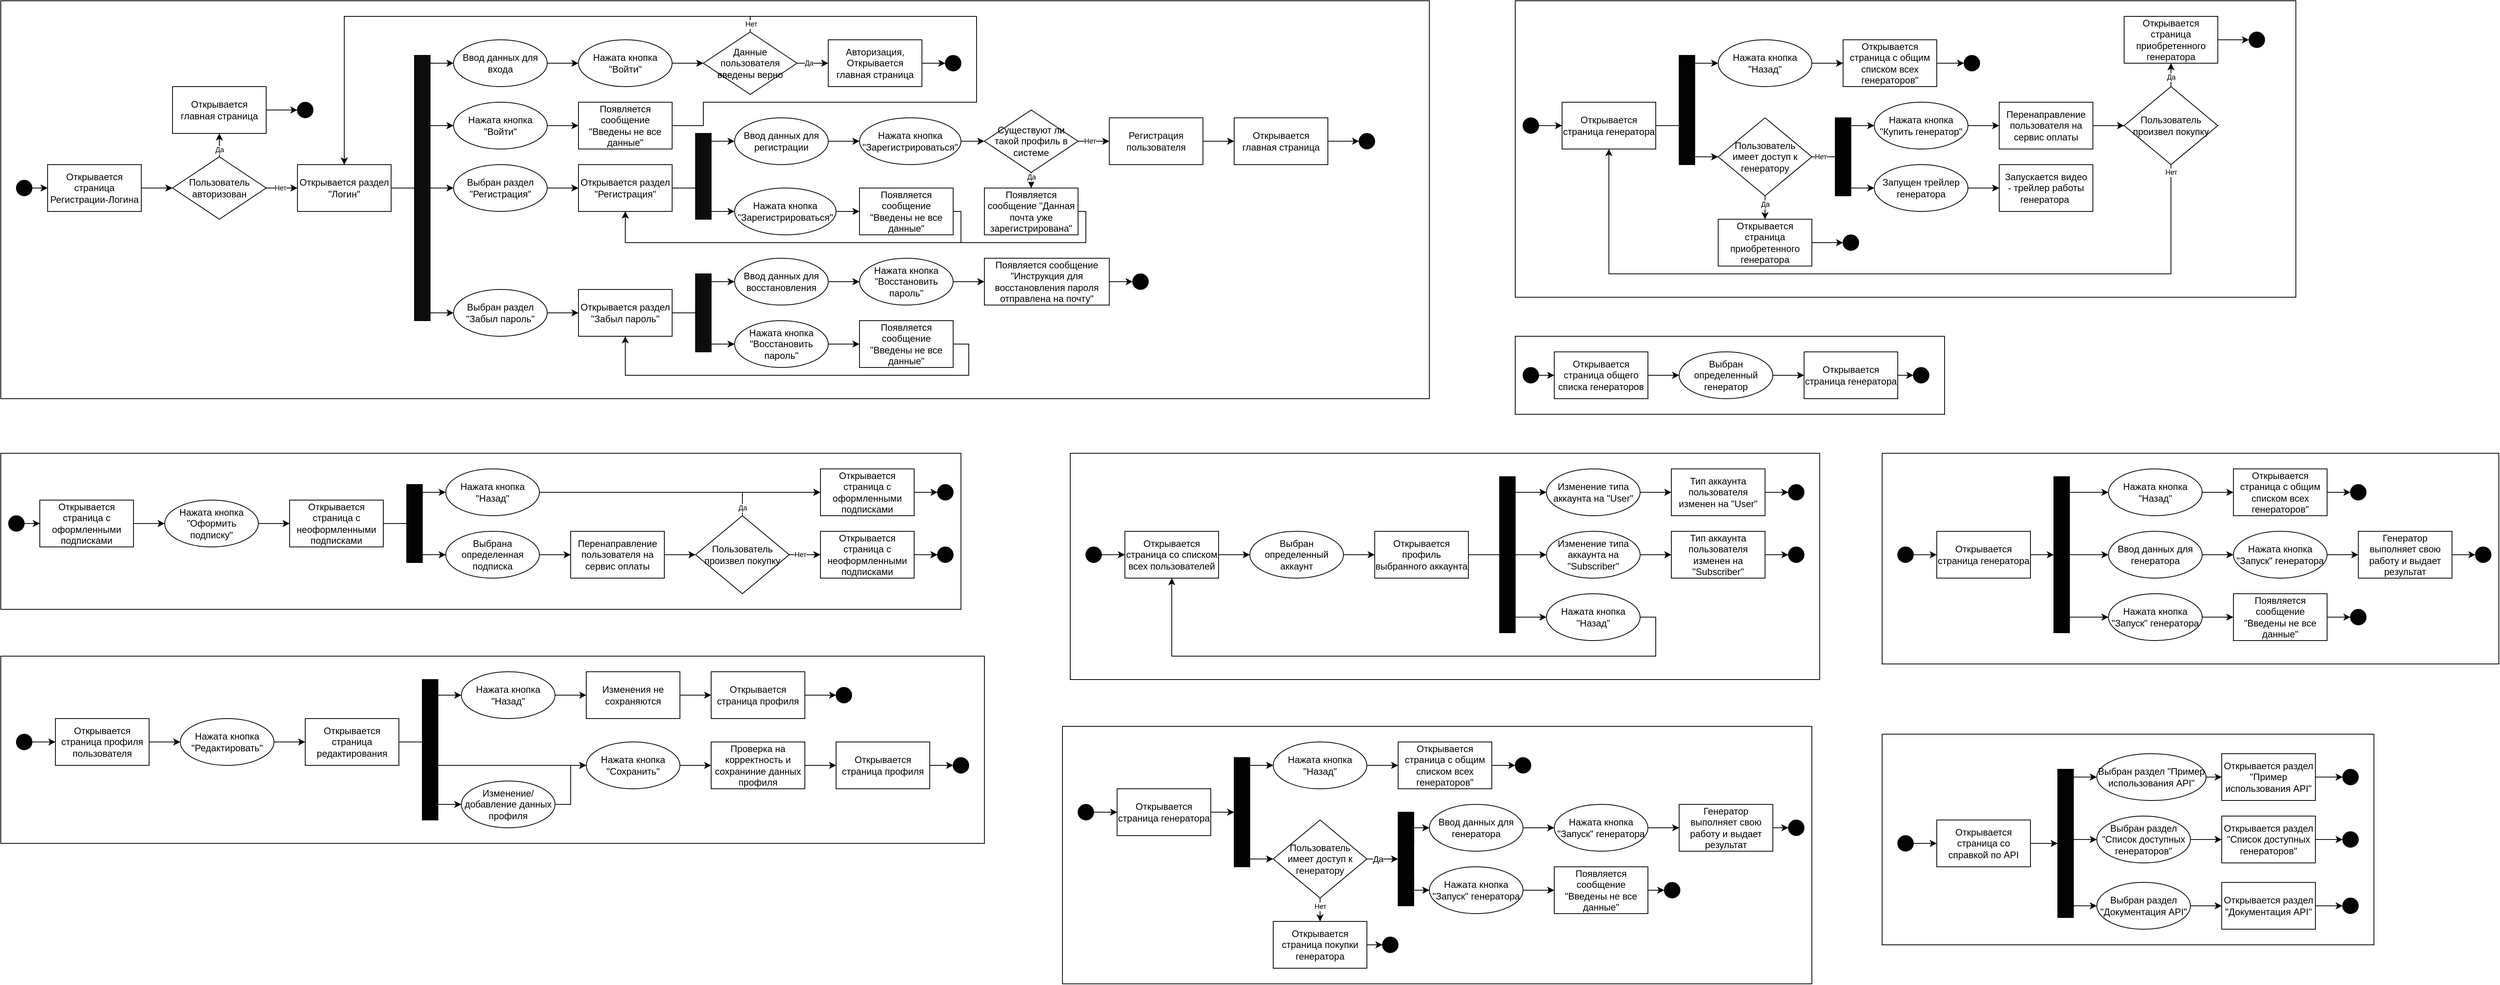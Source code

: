 <mxfile version="17.2.4" type="device"><diagram id="KECud9Qh1_tCIza15pzO" name="Page-1"><mxGraphModel dx="-474" dy="42" grid="1" gridSize="10" guides="1" tooltips="1" connect="1" arrows="1" fold="1" page="1" pageScale="1" pageWidth="850" pageHeight="1100" math="0" shadow="0"><root><mxCell id="0"/><mxCell id="1" parent="0"/><mxCell id="IZqAtjcVwYWDzRhLudOq-258" value="" style="rounded=0;whiteSpace=wrap;html=1;fontSize=9;fillColor=none;" parent="1" vertex="1"><mxGeometry x="5240" y="2060" width="790" height="270" as="geometry"/></mxCell><mxCell id="IZqAtjcVwYWDzRhLudOq-256" value="" style="rounded=0;whiteSpace=wrap;html=1;fontSize=9;fontColor=none;fillColor=none;" parent="1" vertex="1"><mxGeometry x="4200" y="2060" width="960" height="290" as="geometry"/></mxCell><mxCell id="IZqAtjcVwYWDzRhLudOq-225" value="" style="rounded=0;whiteSpace=wrap;html=1;fontSize=9;fontColor=none;fillColor=none;" parent="1" vertex="1"><mxGeometry x="2830" y="2060" width="1230" height="200" as="geometry"/></mxCell><mxCell id="IZqAtjcVwYWDzRhLudOq-74" value="" style="rounded=0;whiteSpace=wrap;html=1;fontSize=9;fillColor=none;" parent="1" vertex="1"><mxGeometry x="4770" y="1480" width="1000" height="380" as="geometry"/></mxCell><mxCell id="IZqAtjcVwYWDzRhLudOq-202" value="" style="rounded=0;whiteSpace=wrap;html=1;fontSize=9;fontColor=none;fillColor=none;" parent="1" vertex="1"><mxGeometry x="5240" y="2420" width="630" height="270" as="geometry"/></mxCell><mxCell id="IZqAtjcVwYWDzRhLudOq-172" value="" style="rounded=0;whiteSpace=wrap;html=1;fontSize=9;fontColor=none;fillColor=none;" parent="1" vertex="1"><mxGeometry x="2830" y="2320" width="1260" height="240" as="geometry"/></mxCell><mxCell id="IZqAtjcVwYWDzRhLudOq-148" value="" style="rounded=0;whiteSpace=wrap;html=1;fontSize=9;fontColor=none;fillColor=none;" parent="1" vertex="1"><mxGeometry x="4770" y="1910" width="550" height="100" as="geometry"/></mxCell><mxCell id="IZqAtjcVwYWDzRhLudOq-142" value="" style="rounded=0;whiteSpace=wrap;html=1;fontSize=9;fontColor=none;fillColor=none;" parent="1" vertex="1"><mxGeometry x="2830" y="1480" width="1830" height="510" as="geometry"/></mxCell><mxCell id="IZqAtjcVwYWDzRhLudOq-73" value="" style="rounded=0;whiteSpace=wrap;html=1;fontSize=9;fillColor=none;" parent="1" vertex="1"><mxGeometry x="4190" y="2410" width="960" height="330" as="geometry"/></mxCell><mxCell id="fmkxDP2i8Cuys1MeiQ0Q-4" style="edgeStyle=orthogonalEdgeStyle;rounded=0;orthogonalLoop=1;jettySize=auto;html=1;entryX=0;entryY=0.5;entryDx=0;entryDy=0;" edge="1" parent="1" source="IZqAtjcVwYWDzRhLudOq-1" target="fmkxDP2i8Cuys1MeiQ0Q-33"><mxGeometry relative="1" as="geometry"><mxPoint x="4400" y="2520" as="targetPoint"/></mxGeometry></mxCell><mxCell id="IZqAtjcVwYWDzRhLudOq-1" value="Открывается страница генератора" style="rounded=0;whiteSpace=wrap;html=1;perimeterSpacing=0;" parent="1" vertex="1"><mxGeometry x="4260" y="2490" width="120" height="60" as="geometry"/></mxCell><mxCell id="IZqAtjcVwYWDzRhLudOq-20" value="" style="edgeStyle=orthogonalEdgeStyle;rounded=0;orthogonalLoop=1;jettySize=auto;html=1;" parent="1" source="IZqAtjcVwYWDzRhLudOq-4" target="IZqAtjcVwYWDzRhLudOq-19" edge="1"><mxGeometry relative="1" as="geometry"/></mxCell><mxCell id="IZqAtjcVwYWDzRhLudOq-4" value="Нажата кнопка &quot;Назад&quot;" style="ellipse;whiteSpace=wrap;html=1;rounded=0;" parent="1" vertex="1"><mxGeometry x="4460" y="2430" width="120" height="60" as="geometry"/></mxCell><mxCell id="IZqAtjcVwYWDzRhLudOq-16" value="" style="edgeStyle=orthogonalEdgeStyle;rounded=0;orthogonalLoop=1;jettySize=auto;html=1;" parent="1" source="IZqAtjcVwYWDzRhLudOq-7" target="IZqAtjcVwYWDzRhLudOq-15" edge="1"><mxGeometry relative="1" as="geometry"/></mxCell><mxCell id="IZqAtjcVwYWDzRhLudOq-7" value="Ввод данных для генератора" style="ellipse;whiteSpace=wrap;html=1;rounded=0;" parent="1" vertex="1"><mxGeometry x="4660" y="2510" width="120" height="60" as="geometry"/></mxCell><mxCell id="IZqAtjcVwYWDzRhLudOq-12" value="" style="edgeStyle=orthogonalEdgeStyle;rounded=0;orthogonalLoop=1;jettySize=auto;html=1;" parent="1" source="IZqAtjcVwYWDzRhLudOq-9" target="IZqAtjcVwYWDzRhLudOq-11" edge="1"><mxGeometry relative="1" as="geometry"/></mxCell><mxCell id="IZqAtjcVwYWDzRhLudOq-9" value="Нажата кнопка &quot;Запуск&quot; генератора" style="ellipse;whiteSpace=wrap;html=1;rounded=0;" parent="1" vertex="1"><mxGeometry x="4660" y="2590" width="120" height="60" as="geometry"/></mxCell><mxCell id="fmkxDP2i8Cuys1MeiQ0Q-44" style="edgeStyle=orthogonalEdgeStyle;rounded=0;orthogonalLoop=1;jettySize=auto;html=1;entryX=0;entryY=0.5;entryDx=0;entryDy=0;" edge="1" parent="1" source="IZqAtjcVwYWDzRhLudOq-11" target="fmkxDP2i8Cuys1MeiQ0Q-42"><mxGeometry relative="1" as="geometry"/></mxCell><mxCell id="IZqAtjcVwYWDzRhLudOq-11" value="Появляется сообщение &quot;Введены не все данные&quot;" style="whiteSpace=wrap;html=1;rounded=0;" parent="1" vertex="1"><mxGeometry x="4820" y="2590" width="120" height="60" as="geometry"/></mxCell><mxCell id="IZqAtjcVwYWDzRhLudOq-18" value="" style="edgeStyle=orthogonalEdgeStyle;rounded=0;orthogonalLoop=1;jettySize=auto;html=1;" parent="1" source="IZqAtjcVwYWDzRhLudOq-15" target="IZqAtjcVwYWDzRhLudOq-17" edge="1"><mxGeometry relative="1" as="geometry"/></mxCell><mxCell id="IZqAtjcVwYWDzRhLudOq-15" value="&lt;span&gt;Нажата кнопка &quot;Запуск&quot; генератора&lt;/span&gt;" style="ellipse;whiteSpace=wrap;html=1;rounded=0;" parent="1" vertex="1"><mxGeometry x="4820" y="2510" width="120" height="60" as="geometry"/></mxCell><mxCell id="fmkxDP2i8Cuys1MeiQ0Q-46" style="edgeStyle=orthogonalEdgeStyle;rounded=0;orthogonalLoop=1;jettySize=auto;html=1;entryX=0;entryY=0.5;entryDx=0;entryDy=0;" edge="1" parent="1" source="IZqAtjcVwYWDzRhLudOq-17" target="fmkxDP2i8Cuys1MeiQ0Q-45"><mxGeometry relative="1" as="geometry"/></mxCell><mxCell id="IZqAtjcVwYWDzRhLudOq-17" value="Генератор выполняет свою работу и выдает результат" style="whiteSpace=wrap;html=1;rounded=0;" parent="1" vertex="1"><mxGeometry x="4980" y="2510" width="120" height="60" as="geometry"/></mxCell><mxCell id="fmkxDP2i8Cuys1MeiQ0Q-41" style="edgeStyle=orthogonalEdgeStyle;rounded=0;orthogonalLoop=1;jettySize=auto;html=1;entryX=0;entryY=0.5;entryDx=0;entryDy=0;" edge="1" parent="1" source="IZqAtjcVwYWDzRhLudOq-19" target="fmkxDP2i8Cuys1MeiQ0Q-39"><mxGeometry relative="1" as="geometry"/></mxCell><mxCell id="IZqAtjcVwYWDzRhLudOq-19" value="Открывается страница с общим списком всех генераторов&quot;" style="whiteSpace=wrap;html=1;rounded=0;" parent="1" vertex="1"><mxGeometry x="4620" y="2430" width="120" height="60" as="geometry"/></mxCell><mxCell id="IZqAtjcVwYWDzRhLudOq-28" value="" style="edgeStyle=orthogonalEdgeStyle;rounded=0;orthogonalLoop=1;jettySize=auto;html=1;fontSize=9;" parent="1" source="IZqAtjcVwYWDzRhLudOq-21" target="IZqAtjcVwYWDzRhLudOq-27" edge="1"><mxGeometry relative="1" as="geometry"/></mxCell><mxCell id="IZqAtjcVwYWDzRhLudOq-29" value="Нет" style="edgeLabel;html=1;align=center;verticalAlign=middle;resizable=0;points=[];fontSize=9;" parent="IZqAtjcVwYWDzRhLudOq-28" vertex="1" connectable="0"><mxGeometry x="0.493" relative="1" as="geometry"><mxPoint y="-7" as="offset"/></mxGeometry></mxCell><mxCell id="fmkxDP2i8Cuys1MeiQ0Q-7" style="edgeStyle=orthogonalEdgeStyle;rounded=0;orthogonalLoop=1;jettySize=auto;html=1;entryX=0;entryY=0.5;entryDx=0;entryDy=0;" edge="1" parent="1" source="IZqAtjcVwYWDzRhLudOq-21"><mxGeometry relative="1" as="geometry"><mxPoint x="4620" y="2580" as="targetPoint"/></mxGeometry></mxCell><mxCell id="fmkxDP2i8Cuys1MeiQ0Q-10" value="Да" style="edgeLabel;html=1;align=center;verticalAlign=middle;resizable=0;points=[];" vertex="1" connectable="0" parent="fmkxDP2i8Cuys1MeiQ0Q-7"><mxGeometry x="-0.326" relative="1" as="geometry"><mxPoint as="offset"/></mxGeometry></mxCell><mxCell id="IZqAtjcVwYWDzRhLudOq-21" value="Пользователь имеет доступ к генератору" style="rhombus;whiteSpace=wrap;html=1;spacing=7;" parent="1" vertex="1"><mxGeometry x="4460" y="2530" width="120" height="100" as="geometry"/></mxCell><mxCell id="fmkxDP2i8Cuys1MeiQ0Q-48" style="edgeStyle=orthogonalEdgeStyle;rounded=0;orthogonalLoop=1;jettySize=auto;html=1;entryX=0;entryY=0.5;entryDx=0;entryDy=0;" edge="1" parent="1" source="IZqAtjcVwYWDzRhLudOq-27" target="fmkxDP2i8Cuys1MeiQ0Q-47"><mxGeometry relative="1" as="geometry"/></mxCell><mxCell id="IZqAtjcVwYWDzRhLudOq-27" value="Открывается страница покупки генератора" style="whiteSpace=wrap;html=1;spacing=7;perimeterSpacing=0;rounded=0;" parent="1" vertex="1"><mxGeometry x="4460" y="2660" width="120" height="60" as="geometry"/></mxCell><mxCell id="IZqAtjcVwYWDzRhLudOq-34" style="edgeStyle=orthogonalEdgeStyle;rounded=0;orthogonalLoop=1;jettySize=auto;html=1;entryX=0;entryY=0.5;entryDx=0;entryDy=0;fontSize=9;" parent="1" source="IZqAtjcVwYWDzRhLudOq-30" target="IZqAtjcVwYWDzRhLudOq-32" edge="1"><mxGeometry relative="1" as="geometry"/></mxCell><mxCell id="IZqAtjcVwYWDzRhLudOq-39" style="edgeStyle=orthogonalEdgeStyle;rounded=0;orthogonalLoop=1;jettySize=auto;html=1;fontSize=9;" parent="1" source="IZqAtjcVwYWDzRhLudOq-30" target="IZqAtjcVwYWDzRhLudOq-37" edge="1"><mxGeometry relative="1" as="geometry"/></mxCell><mxCell id="IZqAtjcVwYWDzRhLudOq-30" value="Открывается страница генератора" style="rounded=0;whiteSpace=wrap;html=1;perimeterSpacing=0;" parent="1" vertex="1"><mxGeometry x="4830" y="1610" width="120" height="60" as="geometry"/></mxCell><mxCell id="IZqAtjcVwYWDzRhLudOq-31" value="" style="edgeStyle=orthogonalEdgeStyle;rounded=0;orthogonalLoop=1;jettySize=auto;html=1;" parent="1" source="IZqAtjcVwYWDzRhLudOq-32" target="IZqAtjcVwYWDzRhLudOq-33" edge="1"><mxGeometry relative="1" as="geometry"/></mxCell><mxCell id="IZqAtjcVwYWDzRhLudOq-32" value="Нажата кнопка &quot;Назад&quot;" style="ellipse;whiteSpace=wrap;html=1;rounded=0;" parent="1" vertex="1"><mxGeometry x="5030" y="1530" width="120" height="60" as="geometry"/></mxCell><mxCell id="fmkxDP2i8Cuys1MeiQ0Q-84" style="edgeStyle=orthogonalEdgeStyle;rounded=0;orthogonalLoop=1;jettySize=auto;html=1;entryX=0;entryY=0.5;entryDx=0;entryDy=0;endArrow=classic;endFill=1;" edge="1" parent="1" source="IZqAtjcVwYWDzRhLudOq-33" target="fmkxDP2i8Cuys1MeiQ0Q-83"><mxGeometry relative="1" as="geometry"/></mxCell><mxCell id="IZqAtjcVwYWDzRhLudOq-33" value="Открывается страница с общим списком всех генераторов&quot;" style="whiteSpace=wrap;html=1;rounded=0;" parent="1" vertex="1"><mxGeometry x="5190" y="1530" width="120" height="60" as="geometry"/></mxCell><mxCell id="IZqAtjcVwYWDzRhLudOq-35" value="" style="edgeStyle=orthogonalEdgeStyle;rounded=0;orthogonalLoop=1;jettySize=auto;html=1;fontSize=9;" parent="1" source="IZqAtjcVwYWDzRhLudOq-37" target="IZqAtjcVwYWDzRhLudOq-38" edge="1"><mxGeometry relative="1" as="geometry"/></mxCell><mxCell id="IZqAtjcVwYWDzRhLudOq-36" value="Да" style="edgeLabel;html=1;align=center;verticalAlign=middle;resizable=0;points=[];fontSize=9;" parent="IZqAtjcVwYWDzRhLudOq-35" vertex="1" connectable="0"><mxGeometry x="0.493" relative="1" as="geometry"><mxPoint y="-7" as="offset"/></mxGeometry></mxCell><mxCell id="IZqAtjcVwYWDzRhLudOq-49" value="" style="edgeStyle=orthogonalEdgeStyle;rounded=0;orthogonalLoop=1;jettySize=auto;html=1;fontSize=9;endArrow=classic;endFill=1;" parent="1" source="IZqAtjcVwYWDzRhLudOq-37" target="IZqAtjcVwYWDzRhLudOq-48" edge="1"><mxGeometry relative="1" as="geometry"/></mxCell><mxCell id="IZqAtjcVwYWDzRhLudOq-51" style="edgeStyle=orthogonalEdgeStyle;rounded=0;orthogonalLoop=1;jettySize=auto;html=1;entryX=0;entryY=0.5;entryDx=0;entryDy=0;fontSize=9;endArrow=classic;endFill=1;" parent="1" source="IZqAtjcVwYWDzRhLudOq-37" target="IZqAtjcVwYWDzRhLudOq-50" edge="1"><mxGeometry relative="1" as="geometry"/></mxCell><mxCell id="IZqAtjcVwYWDzRhLudOq-52" value="Нет" style="edgeLabel;html=1;align=center;verticalAlign=middle;resizable=0;points=[];fontSize=9;" parent="IZqAtjcVwYWDzRhLudOq-51" vertex="1" connectable="0"><mxGeometry x="-0.829" y="2" relative="1" as="geometry"><mxPoint y="2" as="offset"/></mxGeometry></mxCell><mxCell id="IZqAtjcVwYWDzRhLudOq-37" value="Пользователь имеет доступ к генератору" style="rhombus;whiteSpace=wrap;html=1;spacing=7;" parent="1" vertex="1"><mxGeometry x="5030" y="1630" width="120" height="100" as="geometry"/></mxCell><mxCell id="fmkxDP2i8Cuys1MeiQ0Q-82" style="edgeStyle=orthogonalEdgeStyle;rounded=0;orthogonalLoop=1;jettySize=auto;html=1;entryX=0;entryY=0.5;entryDx=0;entryDy=0;endArrow=classic;endFill=1;" edge="1" parent="1" source="IZqAtjcVwYWDzRhLudOq-38" target="fmkxDP2i8Cuys1MeiQ0Q-81"><mxGeometry relative="1" as="geometry"/></mxCell><mxCell id="IZqAtjcVwYWDzRhLudOq-38" value="Открывается страница приобретенного генератора" style="whiteSpace=wrap;html=1;spacing=7;rounded=0;" parent="1" vertex="1"><mxGeometry x="5030" y="1760" width="120" height="60" as="geometry"/></mxCell><mxCell id="IZqAtjcVwYWDzRhLudOq-54" value="" style="edgeStyle=orthogonalEdgeStyle;rounded=0;orthogonalLoop=1;jettySize=auto;html=1;fontSize=9;endArrow=classic;endFill=1;" parent="1" source="IZqAtjcVwYWDzRhLudOq-48" target="IZqAtjcVwYWDzRhLudOq-53" edge="1"><mxGeometry relative="1" as="geometry"/></mxCell><mxCell id="IZqAtjcVwYWDzRhLudOq-48" value="Нажата кнопка &quot;Купить генератор&quot;" style="ellipse;whiteSpace=wrap;html=1;spacing=7;" parent="1" vertex="1"><mxGeometry x="5230" y="1610" width="120" height="60" as="geometry"/></mxCell><mxCell id="IZqAtjcVwYWDzRhLudOq-70" value="" style="edgeStyle=orthogonalEdgeStyle;rounded=0;orthogonalLoop=1;jettySize=auto;html=1;fontSize=9;endArrow=classic;endFill=1;" parent="1" source="IZqAtjcVwYWDzRhLudOq-50" target="IZqAtjcVwYWDzRhLudOq-69" edge="1"><mxGeometry relative="1" as="geometry"/></mxCell><mxCell id="IZqAtjcVwYWDzRhLudOq-50" value="Запущен трейлер генератора" style="ellipse;whiteSpace=wrap;html=1;spacing=7;" parent="1" vertex="1"><mxGeometry x="5230" y="1690" width="120" height="60" as="geometry"/></mxCell><mxCell id="IZqAtjcVwYWDzRhLudOq-61" style="edgeStyle=orthogonalEdgeStyle;rounded=0;orthogonalLoop=1;jettySize=auto;html=1;entryX=0;entryY=0.5;entryDx=0;entryDy=0;fontSize=9;endArrow=classic;endFill=1;" parent="1" source="IZqAtjcVwYWDzRhLudOq-53" target="IZqAtjcVwYWDzRhLudOq-60" edge="1"><mxGeometry relative="1" as="geometry"/></mxCell><mxCell id="IZqAtjcVwYWDzRhLudOq-53" value="Перенаправление пользователя на сервис оплаты" style="whiteSpace=wrap;html=1;spacing=7;" parent="1" vertex="1"><mxGeometry x="5390" y="1610" width="120" height="60" as="geometry"/></mxCell><mxCell id="IZqAtjcVwYWDzRhLudOq-63" value="" style="edgeStyle=orthogonalEdgeStyle;rounded=0;orthogonalLoop=1;jettySize=auto;html=1;fontSize=9;endArrow=classic;endFill=1;" parent="1" source="IZqAtjcVwYWDzRhLudOq-60" target="IZqAtjcVwYWDzRhLudOq-62" edge="1"><mxGeometry relative="1" as="geometry"/></mxCell><mxCell id="IZqAtjcVwYWDzRhLudOq-64" value="Да" style="edgeLabel;html=1;align=center;verticalAlign=middle;resizable=0;points=[];fontSize=9;" parent="IZqAtjcVwYWDzRhLudOq-63" vertex="1" connectable="0"><mxGeometry x="0.295" relative="1" as="geometry"><mxPoint as="offset"/></mxGeometry></mxCell><mxCell id="IZqAtjcVwYWDzRhLudOq-66" value="" style="edgeStyle=orthogonalEdgeStyle;rounded=0;orthogonalLoop=1;jettySize=auto;html=1;fontSize=9;endArrow=classic;endFill=1;entryX=0.5;entryY=1;entryDx=0;entryDy=0;" parent="1" source="IZqAtjcVwYWDzRhLudOq-60" target="IZqAtjcVwYWDzRhLudOq-30" edge="1"><mxGeometry relative="1" as="geometry"><mxPoint x="5710" y="1640" as="targetPoint"/><Array as="points"><mxPoint x="5610" y="1830"/><mxPoint x="4890" y="1830"/></Array></mxGeometry></mxCell><mxCell id="IZqAtjcVwYWDzRhLudOq-68" value="Нет" style="edgeLabel;html=1;align=center;verticalAlign=middle;resizable=0;points=[];fontSize=9;" parent="IZqAtjcVwYWDzRhLudOq-66" vertex="1" connectable="0"><mxGeometry x="-0.297" relative="1" as="geometry"><mxPoint x="218" y="-130" as="offset"/></mxGeometry></mxCell><mxCell id="IZqAtjcVwYWDzRhLudOq-60" value="Пользователь произвел покупку" style="rhombus;whiteSpace=wrap;html=1;spacing=7;" parent="1" vertex="1"><mxGeometry x="5550" y="1590" width="120" height="100" as="geometry"/></mxCell><mxCell id="fmkxDP2i8Cuys1MeiQ0Q-86" style="edgeStyle=orthogonalEdgeStyle;rounded=0;orthogonalLoop=1;jettySize=auto;html=1;entryX=0;entryY=0.5;entryDx=0;entryDy=0;endArrow=classic;endFill=1;" edge="1" parent="1" source="IZqAtjcVwYWDzRhLudOq-62" target="fmkxDP2i8Cuys1MeiQ0Q-85"><mxGeometry relative="1" as="geometry"/></mxCell><mxCell id="IZqAtjcVwYWDzRhLudOq-62" value="Открывается страница приобретенного генератора" style="whiteSpace=wrap;html=1;spacing=7;rounded=0;" parent="1" vertex="1"><mxGeometry x="5550" y="1500" width="120" height="60" as="geometry"/></mxCell><mxCell id="IZqAtjcVwYWDzRhLudOq-69" value="Запускается видео - трейлер работы генератора&amp;nbsp;" style="whiteSpace=wrap;html=1;spacing=7;" parent="1" vertex="1"><mxGeometry x="5390" y="1690" width="120" height="60" as="geometry"/></mxCell><mxCell id="IZqAtjcVwYWDzRhLudOq-76" value="" style="edgeStyle=orthogonalEdgeStyle;rounded=0;orthogonalLoop=1;jettySize=auto;html=1;fontSize=9;endArrow=classic;endFill=1;" parent="1" source="IZqAtjcVwYWDzRhLudOq-72" target="IZqAtjcVwYWDzRhLudOq-75" edge="1"><mxGeometry relative="1" as="geometry"/></mxCell><mxCell id="IZqAtjcVwYWDzRhLudOq-72" value="Открывается страница Регистрации-Логина" style="whiteSpace=wrap;html=1;rounded=0;" parent="1" vertex="1"><mxGeometry x="2890" y="1690" width="120" height="60" as="geometry"/></mxCell><mxCell id="IZqAtjcVwYWDzRhLudOq-78" value="" style="edgeStyle=orthogonalEdgeStyle;rounded=0;orthogonalLoop=1;jettySize=auto;html=1;fontSize=9;endArrow=classic;endFill=1;" parent="1" source="IZqAtjcVwYWDzRhLudOq-75" target="IZqAtjcVwYWDzRhLudOq-77" edge="1"><mxGeometry relative="1" as="geometry"/></mxCell><mxCell id="IZqAtjcVwYWDzRhLudOq-79" value="Да" style="edgeLabel;html=1;align=center;verticalAlign=middle;resizable=0;points=[];fontSize=9;" parent="IZqAtjcVwYWDzRhLudOq-78" vertex="1" connectable="0"><mxGeometry x="-0.776" relative="1" as="geometry"><mxPoint y="-4" as="offset"/></mxGeometry></mxCell><mxCell id="IZqAtjcVwYWDzRhLudOq-81" value="" style="edgeStyle=orthogonalEdgeStyle;rounded=0;orthogonalLoop=1;jettySize=auto;html=1;fontSize=9;endArrow=classic;endFill=1;" parent="1" source="IZqAtjcVwYWDzRhLudOq-75" target="IZqAtjcVwYWDzRhLudOq-80" edge="1"><mxGeometry relative="1" as="geometry"/></mxCell><mxCell id="IZqAtjcVwYWDzRhLudOq-82" value="Нет" style="edgeLabel;html=1;align=center;verticalAlign=middle;resizable=0;points=[];fontSize=9;" parent="IZqAtjcVwYWDzRhLudOq-81" vertex="1" connectable="0"><mxGeometry x="-0.286" y="-1" relative="1" as="geometry"><mxPoint x="3" y="-1" as="offset"/></mxGeometry></mxCell><mxCell id="IZqAtjcVwYWDzRhLudOq-75" value="Пользователь авторизован" style="rhombus;whiteSpace=wrap;html=1;rounded=0;" parent="1" vertex="1"><mxGeometry x="3050" y="1680" width="120" height="80" as="geometry"/></mxCell><mxCell id="fmkxDP2i8Cuys1MeiQ0Q-52" style="edgeStyle=orthogonalEdgeStyle;rounded=0;orthogonalLoop=1;jettySize=auto;html=1;entryX=0;entryY=0.5;entryDx=0;entryDy=0;" edge="1" parent="1" source="IZqAtjcVwYWDzRhLudOq-77" target="fmkxDP2i8Cuys1MeiQ0Q-51"><mxGeometry relative="1" as="geometry"/></mxCell><mxCell id="IZqAtjcVwYWDzRhLudOq-77" value="Открывается главная страница" style="whiteSpace=wrap;html=1;rounded=0;" parent="1" vertex="1"><mxGeometry x="3050" y="1590" width="120" height="60" as="geometry"/></mxCell><mxCell id="IZqAtjcVwYWDzRhLudOq-84" value="" style="edgeStyle=orthogonalEdgeStyle;rounded=0;orthogonalLoop=1;jettySize=auto;html=1;fontSize=9;endArrow=classic;endFill=1;entryX=0;entryY=0.5;entryDx=0;entryDy=0;" parent="1" source="IZqAtjcVwYWDzRhLudOq-80" target="IZqAtjcVwYWDzRhLudOq-83" edge="1"><mxGeometry relative="1" as="geometry"/></mxCell><mxCell id="IZqAtjcVwYWDzRhLudOq-87" style="edgeStyle=orthogonalEdgeStyle;rounded=0;orthogonalLoop=1;jettySize=auto;html=1;entryX=0;entryY=0.5;entryDx=0;entryDy=0;fontSize=9;endArrow=classic;endFill=1;" parent="1" source="IZqAtjcVwYWDzRhLudOq-80" target="IZqAtjcVwYWDzRhLudOq-85" edge="1"><mxGeometry relative="1" as="geometry"/></mxCell><mxCell id="IZqAtjcVwYWDzRhLudOq-88" style="edgeStyle=orthogonalEdgeStyle;rounded=0;orthogonalLoop=1;jettySize=auto;html=1;entryX=0;entryY=0.5;entryDx=0;entryDy=0;fontSize=9;endArrow=classic;endFill=1;" parent="1" source="IZqAtjcVwYWDzRhLudOq-80" target="IZqAtjcVwYWDzRhLudOq-86" edge="1"><mxGeometry relative="1" as="geometry"/></mxCell><mxCell id="IZqAtjcVwYWDzRhLudOq-90" style="edgeStyle=orthogonalEdgeStyle;rounded=0;orthogonalLoop=1;jettySize=auto;html=1;entryX=0;entryY=0.5;entryDx=0;entryDy=0;fontSize=9;endArrow=classic;endFill=1;" parent="1" source="IZqAtjcVwYWDzRhLudOq-80" target="IZqAtjcVwYWDzRhLudOq-89" edge="1"><mxGeometry relative="1" as="geometry"/></mxCell><mxCell id="IZqAtjcVwYWDzRhLudOq-80" value="Открывается раздел &quot;Логин&quot;" style="whiteSpace=wrap;html=1;rounded=0;" parent="1" vertex="1"><mxGeometry x="3210" y="1690" width="120" height="60" as="geometry"/></mxCell><mxCell id="IZqAtjcVwYWDzRhLudOq-94" value="" style="edgeStyle=orthogonalEdgeStyle;rounded=0;orthogonalLoop=1;jettySize=auto;html=1;fontSize=9;endArrow=classic;endFill=1;" parent="1" source="IZqAtjcVwYWDzRhLudOq-83" target="IZqAtjcVwYWDzRhLudOq-93" edge="1"><mxGeometry relative="1" as="geometry"/></mxCell><mxCell id="IZqAtjcVwYWDzRhLudOq-83" value="Нажата кнопка &quot;Войти&quot;" style="ellipse;whiteSpace=wrap;html=1;rounded=0;" parent="1" vertex="1"><mxGeometry x="3410" y="1610" width="120" height="60" as="geometry"/></mxCell><mxCell id="IZqAtjcVwYWDzRhLudOq-96" value="" style="edgeStyle=orthogonalEdgeStyle;rounded=0;orthogonalLoop=1;jettySize=auto;html=1;fontSize=9;endArrow=classic;endFill=1;" parent="1" source="IZqAtjcVwYWDzRhLudOq-85" target="IZqAtjcVwYWDzRhLudOq-95" edge="1"><mxGeometry relative="1" as="geometry"/></mxCell><mxCell id="IZqAtjcVwYWDzRhLudOq-85" value="Выбран раздел &quot;Регистрация&quot;" style="ellipse;whiteSpace=wrap;html=1;rounded=0;" parent="1" vertex="1"><mxGeometry x="3410" y="1690" width="120" height="60" as="geometry"/></mxCell><mxCell id="IZqAtjcVwYWDzRhLudOq-98" style="edgeStyle=orthogonalEdgeStyle;rounded=0;orthogonalLoop=1;jettySize=auto;html=1;entryX=0;entryY=0.5;entryDx=0;entryDy=0;fontSize=9;endArrow=classic;endFill=1;" parent="1" source="IZqAtjcVwYWDzRhLudOq-86" target="IZqAtjcVwYWDzRhLudOq-97" edge="1"><mxGeometry relative="1" as="geometry"/></mxCell><mxCell id="IZqAtjcVwYWDzRhLudOq-86" value="Выбран раздел &quot;Забыл пароль&quot;" style="ellipse;whiteSpace=wrap;html=1;rounded=0;" parent="1" vertex="1"><mxGeometry x="3410" y="1850" width="120" height="60" as="geometry"/></mxCell><mxCell id="IZqAtjcVwYWDzRhLudOq-92" style="edgeStyle=orthogonalEdgeStyle;rounded=0;orthogonalLoop=1;jettySize=auto;html=1;entryX=0;entryY=0.5;entryDx=0;entryDy=0;fontSize=9;endArrow=classic;endFill=1;" parent="1" source="IZqAtjcVwYWDzRhLudOq-89" target="IZqAtjcVwYWDzRhLudOq-91" edge="1"><mxGeometry relative="1" as="geometry"/></mxCell><mxCell id="IZqAtjcVwYWDzRhLudOq-89" value="Ввод данных для входа" style="ellipse;whiteSpace=wrap;html=1;rounded=0;" parent="1" vertex="1"><mxGeometry x="3410" y="1530" width="120" height="60" as="geometry"/></mxCell><mxCell id="IZqAtjcVwYWDzRhLudOq-103" value="" style="edgeStyle=orthogonalEdgeStyle;rounded=0;orthogonalLoop=1;jettySize=auto;html=1;fontSize=9;endArrow=classic;endFill=1;" parent="1" source="IZqAtjcVwYWDzRhLudOq-91" target="IZqAtjcVwYWDzRhLudOq-102" edge="1"><mxGeometry relative="1" as="geometry"/></mxCell><mxCell id="IZqAtjcVwYWDzRhLudOq-91" value="Нажата кнопка &quot;Войти&quot;" style="ellipse;whiteSpace=wrap;html=1;rounded=0;" parent="1" vertex="1"><mxGeometry x="3570" y="1530" width="120" height="60" as="geometry"/></mxCell><mxCell id="fmkxDP2i8Cuys1MeiQ0Q-69" style="edgeStyle=orthogonalEdgeStyle;rounded=0;orthogonalLoop=1;jettySize=auto;html=1;entryX=0.5;entryY=0;entryDx=0;entryDy=0;endArrow=classic;endFill=1;exitX=1;exitY=0.5;exitDx=0;exitDy=0;" edge="1" parent="1" source="IZqAtjcVwYWDzRhLudOq-93" target="IZqAtjcVwYWDzRhLudOq-80"><mxGeometry relative="1" as="geometry"><Array as="points"><mxPoint x="3730" y="1640"/><mxPoint x="3730" y="1610"/><mxPoint x="4080" y="1610"/><mxPoint x="4080" y="1500"/><mxPoint x="3270" y="1500"/></Array></mxGeometry></mxCell><mxCell id="IZqAtjcVwYWDzRhLudOq-93" value="&lt;span&gt;Появляется сообщение &quot;Введены не все данные&quot;&lt;/span&gt;" style="whiteSpace=wrap;html=1;rounded=0;" parent="1" vertex="1"><mxGeometry x="3570" y="1610" width="120" height="60" as="geometry"/></mxCell><mxCell id="IZqAtjcVwYWDzRhLudOq-118" style="edgeStyle=orthogonalEdgeStyle;rounded=0;orthogonalLoop=1;jettySize=auto;html=1;entryX=0;entryY=0.5;entryDx=0;entryDy=0;fontSize=9;endArrow=classic;endFill=1;" parent="1" source="IZqAtjcVwYWDzRhLudOq-95" target="IZqAtjcVwYWDzRhLudOq-115" edge="1"><mxGeometry relative="1" as="geometry"/></mxCell><mxCell id="IZqAtjcVwYWDzRhLudOq-119" style="edgeStyle=orthogonalEdgeStyle;rounded=0;orthogonalLoop=1;jettySize=auto;html=1;entryX=0;entryY=0.5;entryDx=0;entryDy=0;fontSize=9;endArrow=classic;endFill=1;" parent="1" source="IZqAtjcVwYWDzRhLudOq-95" target="IZqAtjcVwYWDzRhLudOq-113" edge="1"><mxGeometry relative="1" as="geometry"/></mxCell><mxCell id="IZqAtjcVwYWDzRhLudOq-95" value="Открывается раздел &quot;Регистрация&quot;" style="whiteSpace=wrap;html=1;rounded=0;" parent="1" vertex="1"><mxGeometry x="3570" y="1690" width="120" height="60" as="geometry"/></mxCell><mxCell id="IZqAtjcVwYWDzRhLudOq-136" style="edgeStyle=orthogonalEdgeStyle;rounded=0;orthogonalLoop=1;jettySize=auto;html=1;entryX=0;entryY=0.5;entryDx=0;entryDy=0;fontSize=9;fontColor=none;endArrow=classic;endFill=1;" parent="1" source="IZqAtjcVwYWDzRhLudOq-97" target="IZqAtjcVwYWDzRhLudOq-133" edge="1"><mxGeometry relative="1" as="geometry"/></mxCell><mxCell id="IZqAtjcVwYWDzRhLudOq-137" style="edgeStyle=orthogonalEdgeStyle;rounded=0;orthogonalLoop=1;jettySize=auto;html=1;entryX=0;entryY=0.5;entryDx=0;entryDy=0;fontSize=9;fontColor=none;endArrow=classic;endFill=1;" parent="1" source="IZqAtjcVwYWDzRhLudOq-97" target="IZqAtjcVwYWDzRhLudOq-131" edge="1"><mxGeometry relative="1" as="geometry"/></mxCell><mxCell id="IZqAtjcVwYWDzRhLudOq-97" value="Открывается раздел &quot;Забыл пароль&quot;" style="whiteSpace=wrap;html=1;rounded=0;" parent="1" vertex="1"><mxGeometry x="3570" y="1850" width="120" height="60" as="geometry"/></mxCell><mxCell id="IZqAtjcVwYWDzRhLudOq-105" value="" style="edgeStyle=orthogonalEdgeStyle;rounded=0;orthogonalLoop=1;jettySize=auto;html=1;fontSize=9;endArrow=classic;endFill=1;entryX=0.5;entryY=0;entryDx=0;entryDy=0;" parent="1" source="IZqAtjcVwYWDzRhLudOq-102" target="IZqAtjcVwYWDzRhLudOq-80" edge="1"><mxGeometry relative="1" as="geometry"><mxPoint x="3790" y="1490" as="targetPoint"/><Array as="points"><mxPoint x="3790" y="1500"/><mxPoint x="3270" y="1500"/></Array></mxGeometry></mxCell><mxCell id="IZqAtjcVwYWDzRhLudOq-106" value="Нет" style="edgeLabel;html=1;align=center;verticalAlign=middle;resizable=0;points=[];fontSize=9;" parent="IZqAtjcVwYWDzRhLudOq-105" vertex="1" connectable="0"><mxGeometry x="-0.67" relative="1" as="geometry"><mxPoint x="101" y="10" as="offset"/></mxGeometry></mxCell><mxCell id="IZqAtjcVwYWDzRhLudOq-110" style="edgeStyle=orthogonalEdgeStyle;rounded=0;orthogonalLoop=1;jettySize=auto;html=1;entryX=0;entryY=0.5;entryDx=0;entryDy=0;fontSize=9;endArrow=classic;endFill=1;" parent="1" source="IZqAtjcVwYWDzRhLudOq-102" target="IZqAtjcVwYWDzRhLudOq-107" edge="1"><mxGeometry relative="1" as="geometry"/></mxCell><mxCell id="IZqAtjcVwYWDzRhLudOq-111" value="Да" style="edgeLabel;html=1;align=center;verticalAlign=middle;resizable=0;points=[];fontSize=9;" parent="IZqAtjcVwYWDzRhLudOq-110" vertex="1" connectable="0"><mxGeometry x="-0.254" relative="1" as="geometry"><mxPoint as="offset"/></mxGeometry></mxCell><mxCell id="IZqAtjcVwYWDzRhLudOq-102" value="Данные пользователя введены верно" style="rhombus;whiteSpace=wrap;html=1;rounded=0;spacing=2;" parent="1" vertex="1"><mxGeometry x="3730" y="1520" width="120" height="80" as="geometry"/></mxCell><mxCell id="fmkxDP2i8Cuys1MeiQ0Q-59" style="edgeStyle=orthogonalEdgeStyle;rounded=0;orthogonalLoop=1;jettySize=auto;html=1;entryX=0;entryY=0.5;entryDx=0;entryDy=0;" edge="1" parent="1" source="IZqAtjcVwYWDzRhLudOq-107" target="fmkxDP2i8Cuys1MeiQ0Q-58"><mxGeometry relative="1" as="geometry"/></mxCell><mxCell id="IZqAtjcVwYWDzRhLudOq-107" value="Авторизация,&lt;br&gt;Открывается главная страница" style="whiteSpace=wrap;html=1;rounded=0;spacing=2;" parent="1" vertex="1"><mxGeometry x="3890" y="1530" width="120" height="60" as="geometry"/></mxCell><mxCell id="IZqAtjcVwYWDzRhLudOq-112" value="" style="edgeStyle=orthogonalEdgeStyle;rounded=0;orthogonalLoop=1;jettySize=auto;html=1;fontSize=9;endArrow=classic;endFill=1;" parent="1" source="IZqAtjcVwYWDzRhLudOq-113" target="IZqAtjcVwYWDzRhLudOq-117" edge="1"><mxGeometry relative="1" as="geometry"/></mxCell><mxCell id="IZqAtjcVwYWDzRhLudOq-113" value="Нажата кнопка &quot;Зарегистрироваться&quot;" style="ellipse;whiteSpace=wrap;html=1;rounded=0;" parent="1" vertex="1"><mxGeometry x="3770" y="1720" width="130" height="60" as="geometry"/></mxCell><mxCell id="IZqAtjcVwYWDzRhLudOq-114" style="edgeStyle=orthogonalEdgeStyle;rounded=0;orthogonalLoop=1;jettySize=auto;html=1;entryX=0;entryY=0.5;entryDx=0;entryDy=0;fontSize=9;endArrow=classic;endFill=1;" parent="1" source="IZqAtjcVwYWDzRhLudOq-115" target="IZqAtjcVwYWDzRhLudOq-116" edge="1"><mxGeometry relative="1" as="geometry"/></mxCell><mxCell id="IZqAtjcVwYWDzRhLudOq-115" value="Ввод данных для регистрации" style="ellipse;whiteSpace=wrap;html=1;rounded=0;" parent="1" vertex="1"><mxGeometry x="3770" y="1630" width="120" height="60" as="geometry"/></mxCell><mxCell id="IZqAtjcVwYWDzRhLudOq-125" style="edgeStyle=orthogonalEdgeStyle;rounded=0;orthogonalLoop=1;jettySize=auto;html=1;entryX=0;entryY=0.5;entryDx=0;entryDy=0;fontSize=9;endArrow=classic;endFill=1;" parent="1" source="IZqAtjcVwYWDzRhLudOq-116" target="IZqAtjcVwYWDzRhLudOq-123" edge="1"><mxGeometry relative="1" as="geometry"/></mxCell><mxCell id="IZqAtjcVwYWDzRhLudOq-116" value="Нажата кнопка &quot;Зарегистрироваться&quot;" style="ellipse;whiteSpace=wrap;html=1;rounded=0;" parent="1" vertex="1"><mxGeometry x="3930" y="1630" width="130" height="60" as="geometry"/></mxCell><mxCell id="fmkxDP2i8Cuys1MeiQ0Q-64" style="edgeStyle=orthogonalEdgeStyle;rounded=0;orthogonalLoop=1;jettySize=auto;html=1;entryX=0.5;entryY=1;entryDx=0;entryDy=0;" edge="1" parent="1" source="IZqAtjcVwYWDzRhLudOq-117" target="IZqAtjcVwYWDzRhLudOq-95"><mxGeometry relative="1" as="geometry"><mxPoint x="4080" y="1750" as="targetPoint"/><Array as="points"><mxPoint x="4060" y="1750"/><mxPoint x="4060" y="1790"/><mxPoint x="3630" y="1790"/></Array></mxGeometry></mxCell><mxCell id="IZqAtjcVwYWDzRhLudOq-117" value="&lt;span&gt;Появляется сообщение &quot;Введены не все данные&quot;&lt;/span&gt;" style="whiteSpace=wrap;html=1;rounded=0;" parent="1" vertex="1"><mxGeometry x="3930" y="1720" width="120" height="60" as="geometry"/></mxCell><mxCell id="IZqAtjcVwYWDzRhLudOq-121" style="edgeStyle=orthogonalEdgeStyle;rounded=0;orthogonalLoop=1;jettySize=auto;html=1;entryX=0;entryY=0.5;entryDx=0;entryDy=0;fontSize=9;endArrow=classic;endFill=1;" parent="1" source="IZqAtjcVwYWDzRhLudOq-123" target="IZqAtjcVwYWDzRhLudOq-124" edge="1"><mxGeometry relative="1" as="geometry"/></mxCell><mxCell id="IZqAtjcVwYWDzRhLudOq-122" value="Нет" style="edgeLabel;html=1;align=center;verticalAlign=middle;resizable=0;points=[];fontSize=9;" parent="IZqAtjcVwYWDzRhLudOq-121" vertex="1" connectable="0"><mxGeometry x="-0.254" relative="1" as="geometry"><mxPoint as="offset"/></mxGeometry></mxCell><mxCell id="IZqAtjcVwYWDzRhLudOq-128" value="" style="edgeStyle=orthogonalEdgeStyle;rounded=0;orthogonalLoop=1;jettySize=auto;html=1;fontSize=9;endArrow=classic;endFill=1;" parent="1" source="IZqAtjcVwYWDzRhLudOq-123" target="IZqAtjcVwYWDzRhLudOq-127" edge="1"><mxGeometry relative="1" as="geometry"/></mxCell><mxCell id="IZqAtjcVwYWDzRhLudOq-129" value="Да" style="edgeLabel;html=1;align=center;verticalAlign=middle;resizable=0;points=[];fontSize=9;" parent="IZqAtjcVwYWDzRhLudOq-128" vertex="1" connectable="0"><mxGeometry x="0.544" y="1" relative="1" as="geometry"><mxPoint x="-1" y="-1" as="offset"/></mxGeometry></mxCell><mxCell id="IZqAtjcVwYWDzRhLudOq-123" value="Существуют ли такой профиль в системе" style="rhombus;whiteSpace=wrap;html=1;rounded=0;spacing=2;" parent="1" vertex="1"><mxGeometry x="4090" y="1620" width="120" height="80" as="geometry"/></mxCell><mxCell id="fmkxDP2i8Cuys1MeiQ0Q-61" style="edgeStyle=orthogonalEdgeStyle;rounded=0;orthogonalLoop=1;jettySize=auto;html=1;entryX=0;entryY=0.5;entryDx=0;entryDy=0;startArrow=none;" edge="1" parent="1" source="fmkxDP2i8Cuys1MeiQ0Q-65" target="fmkxDP2i8Cuys1MeiQ0Q-56"><mxGeometry relative="1" as="geometry"/></mxCell><mxCell id="IZqAtjcVwYWDzRhLudOq-124" value="Регистрация пользователя" style="whiteSpace=wrap;html=1;rounded=0;spacing=2;" parent="1" vertex="1"><mxGeometry x="4250" y="1630" width="120" height="60" as="geometry"/></mxCell><mxCell id="fmkxDP2i8Cuys1MeiQ0Q-68" style="edgeStyle=orthogonalEdgeStyle;rounded=0;orthogonalLoop=1;jettySize=auto;html=1;entryX=0.5;entryY=1;entryDx=0;entryDy=0;endArrow=classic;endFill=1;" edge="1" parent="1" source="IZqAtjcVwYWDzRhLudOq-127" target="IZqAtjcVwYWDzRhLudOq-95"><mxGeometry relative="1" as="geometry"><Array as="points"><mxPoint x="4220" y="1750"/><mxPoint x="4220" y="1790"/><mxPoint x="3630" y="1790"/></Array></mxGeometry></mxCell><mxCell id="IZqAtjcVwYWDzRhLudOq-127" value="Появляется сообщение &quot;Данная почта уже зарегистрирована&quot;" style="whiteSpace=wrap;html=1;rounded=0;spacing=2;" parent="1" vertex="1"><mxGeometry x="4090" y="1720" width="120" height="60" as="geometry"/></mxCell><mxCell id="IZqAtjcVwYWDzRhLudOq-130" value="" style="edgeStyle=orthogonalEdgeStyle;rounded=0;orthogonalLoop=1;jettySize=auto;html=1;fontSize=9;endArrow=classic;endFill=1;" parent="1" source="IZqAtjcVwYWDzRhLudOq-131" target="IZqAtjcVwYWDzRhLudOq-135" edge="1"><mxGeometry relative="1" as="geometry"/></mxCell><mxCell id="IZqAtjcVwYWDzRhLudOq-131" value="Нажата кнопка &quot;Восстановить пароль&quot;" style="ellipse;whiteSpace=wrap;html=1;rounded=0;" parent="1" vertex="1"><mxGeometry x="3770" y="1890" width="120" height="60" as="geometry"/></mxCell><mxCell id="IZqAtjcVwYWDzRhLudOq-132" style="edgeStyle=orthogonalEdgeStyle;rounded=0;orthogonalLoop=1;jettySize=auto;html=1;entryX=0;entryY=0.5;entryDx=0;entryDy=0;fontSize=9;endArrow=classic;endFill=1;" parent="1" source="IZqAtjcVwYWDzRhLudOq-133" target="IZqAtjcVwYWDzRhLudOq-134" edge="1"><mxGeometry relative="1" as="geometry"/></mxCell><mxCell id="IZqAtjcVwYWDzRhLudOq-133" value="Ввод данных для восстановления" style="ellipse;whiteSpace=wrap;html=1;rounded=0;" parent="1" vertex="1"><mxGeometry x="3770" y="1810" width="120" height="60" as="geometry"/></mxCell><mxCell id="IZqAtjcVwYWDzRhLudOq-141" style="edgeStyle=orthogonalEdgeStyle;rounded=0;orthogonalLoop=1;jettySize=auto;html=1;entryX=0;entryY=0.5;entryDx=0;entryDy=0;fontSize=9;fontColor=none;endArrow=classic;endFill=1;" parent="1" source="IZqAtjcVwYWDzRhLudOq-134" target="IZqAtjcVwYWDzRhLudOq-140" edge="1"><mxGeometry relative="1" as="geometry"/></mxCell><mxCell id="IZqAtjcVwYWDzRhLudOq-134" value="Нажата кнопка &quot;Восстановить пароль&quot;" style="ellipse;whiteSpace=wrap;html=1;rounded=0;" parent="1" vertex="1"><mxGeometry x="3930" y="1810" width="120" height="60" as="geometry"/></mxCell><mxCell id="fmkxDP2i8Cuys1MeiQ0Q-54" style="edgeStyle=orthogonalEdgeStyle;rounded=0;orthogonalLoop=1;jettySize=auto;html=1;entryX=0.5;entryY=1;entryDx=0;entryDy=0;" edge="1" parent="1" source="IZqAtjcVwYWDzRhLudOq-135" target="IZqAtjcVwYWDzRhLudOq-97"><mxGeometry relative="1" as="geometry"><mxPoint x="4080" y="1920" as="targetPoint"/><Array as="points"><mxPoint x="4070" y="1920"/><mxPoint x="4070" y="1960"/><mxPoint x="3630" y="1960"/></Array></mxGeometry></mxCell><mxCell id="IZqAtjcVwYWDzRhLudOq-135" value="&lt;span&gt;Появляется сообщение &quot;Введены не все данные&quot;&lt;/span&gt;" style="whiteSpace=wrap;html=1;rounded=0;" parent="1" vertex="1"><mxGeometry x="3930" y="1890" width="120" height="60" as="geometry"/></mxCell><mxCell id="fmkxDP2i8Cuys1MeiQ0Q-62" style="edgeStyle=orthogonalEdgeStyle;rounded=0;orthogonalLoop=1;jettySize=auto;html=1;entryX=0;entryY=0.5;entryDx=0;entryDy=0;" edge="1" parent="1" source="IZqAtjcVwYWDzRhLudOq-140" target="fmkxDP2i8Cuys1MeiQ0Q-55"><mxGeometry relative="1" as="geometry"/></mxCell><mxCell id="IZqAtjcVwYWDzRhLudOq-140" value="&lt;span&gt;Появляется сообщение &quot;Инструкция для восстановления пароля отправлена на почту&quot;&lt;/span&gt;" style="whiteSpace=wrap;html=1;rounded=0;" parent="1" vertex="1"><mxGeometry x="4090" y="1810" width="160" height="60" as="geometry"/></mxCell><mxCell id="IZqAtjcVwYWDzRhLudOq-145" value="" style="edgeStyle=orthogonalEdgeStyle;rounded=0;orthogonalLoop=1;jettySize=auto;html=1;fontSize=9;fontColor=none;endArrow=classic;endFill=1;" parent="1" source="IZqAtjcVwYWDzRhLudOq-143" target="IZqAtjcVwYWDzRhLudOq-144" edge="1"><mxGeometry relative="1" as="geometry"/></mxCell><mxCell id="IZqAtjcVwYWDzRhLudOq-143" value="Открывается страница общего списка генераторов" style="whiteSpace=wrap;html=1;rounded=0;" parent="1" vertex="1"><mxGeometry x="4820" y="1930" width="120" height="60" as="geometry"/></mxCell><mxCell id="IZqAtjcVwYWDzRhLudOq-147" style="edgeStyle=orthogonalEdgeStyle;rounded=0;orthogonalLoop=1;jettySize=auto;html=1;entryX=0;entryY=0.5;entryDx=0;entryDy=0;fontSize=9;fontColor=none;endArrow=classic;endFill=1;" parent="1" source="IZqAtjcVwYWDzRhLudOq-144" target="IZqAtjcVwYWDzRhLudOq-146" edge="1"><mxGeometry relative="1" as="geometry"/></mxCell><mxCell id="IZqAtjcVwYWDzRhLudOq-144" value="Выбран определенный генератор" style="ellipse;whiteSpace=wrap;html=1;rounded=0;" parent="1" vertex="1"><mxGeometry x="4980" y="1930" width="120" height="60" as="geometry"/></mxCell><mxCell id="fmkxDP2i8Cuys1MeiQ0Q-77" style="edgeStyle=orthogonalEdgeStyle;rounded=0;orthogonalLoop=1;jettySize=auto;html=1;entryX=0;entryY=0.5;entryDx=0;entryDy=0;endArrow=classic;endFill=1;" edge="1" parent="1" source="IZqAtjcVwYWDzRhLudOq-146" target="fmkxDP2i8Cuys1MeiQ0Q-73"><mxGeometry relative="1" as="geometry"/></mxCell><mxCell id="IZqAtjcVwYWDzRhLudOq-146" value="Открывается страница генератора" style="whiteSpace=wrap;html=1;rounded=0;" parent="1" vertex="1"><mxGeometry x="5140" y="1930" width="120" height="60" as="geometry"/></mxCell><mxCell id="IZqAtjcVwYWDzRhLudOq-151" value="" style="edgeStyle=orthogonalEdgeStyle;rounded=0;orthogonalLoop=1;jettySize=auto;html=1;fontSize=9;fontColor=none;endArrow=classic;endFill=1;" parent="1" source="IZqAtjcVwYWDzRhLudOq-149" target="IZqAtjcVwYWDzRhLudOq-150" edge="1"><mxGeometry relative="1" as="geometry"/></mxCell><mxCell id="IZqAtjcVwYWDzRhLudOq-149" value="Открывается страница профиля пользователя" style="whiteSpace=wrap;html=1;rounded=0;" parent="1" vertex="1"><mxGeometry x="2900" y="2400" width="120" height="60" as="geometry"/></mxCell><mxCell id="IZqAtjcVwYWDzRhLudOq-154" style="edgeStyle=orthogonalEdgeStyle;rounded=0;orthogonalLoop=1;jettySize=auto;html=1;entryX=0;entryY=0.5;entryDx=0;entryDy=0;fontSize=9;fontColor=none;endArrow=classic;endFill=1;" parent="1" source="IZqAtjcVwYWDzRhLudOq-150" target="IZqAtjcVwYWDzRhLudOq-153" edge="1"><mxGeometry relative="1" as="geometry"/></mxCell><mxCell id="IZqAtjcVwYWDzRhLudOq-150" value="Нажата кнопка &quot;Редактировать&quot;" style="ellipse;whiteSpace=wrap;html=1;rounded=0;" parent="1" vertex="1"><mxGeometry x="3060" y="2400" width="120" height="60" as="geometry"/></mxCell><mxCell id="IZqAtjcVwYWDzRhLudOq-158" style="edgeStyle=orthogonalEdgeStyle;rounded=0;orthogonalLoop=1;jettySize=auto;html=1;entryX=0;entryY=0.5;entryDx=0;entryDy=0;fontSize=9;fontColor=none;endArrow=classic;endFill=1;" parent="1" source="IZqAtjcVwYWDzRhLudOq-153" target="IZqAtjcVwYWDzRhLudOq-157" edge="1"><mxGeometry relative="1" as="geometry"/></mxCell><mxCell id="IZqAtjcVwYWDzRhLudOq-165" style="edgeStyle=orthogonalEdgeStyle;rounded=0;orthogonalLoop=1;jettySize=auto;html=1;entryX=0;entryY=0.5;entryDx=0;entryDy=0;fontSize=9;fontColor=none;endArrow=classic;endFill=1;" parent="1" source="IZqAtjcVwYWDzRhLudOq-153" target="IZqAtjcVwYWDzRhLudOq-164" edge="1"><mxGeometry relative="1" as="geometry"/></mxCell><mxCell id="IZqAtjcVwYWDzRhLudOq-153" value="Открывается страница редактирования" style="whiteSpace=wrap;html=1;rounded=0;" parent="1" vertex="1"><mxGeometry x="3220" y="2400" width="120" height="60" as="geometry"/></mxCell><mxCell id="IZqAtjcVwYWDzRhLudOq-163" value="" style="edgeStyle=orthogonalEdgeStyle;rounded=0;orthogonalLoop=1;jettySize=auto;html=1;fontSize=9;fontColor=none;endArrow=classic;endFill=1;" parent="1" source="IZqAtjcVwYWDzRhLudOq-155" target="IZqAtjcVwYWDzRhLudOq-162" edge="1"><mxGeometry relative="1" as="geometry"/></mxCell><mxCell id="IZqAtjcVwYWDzRhLudOq-155" value="Нажата кнопка &quot;Сохранить&quot;" style="ellipse;whiteSpace=wrap;html=1;rounded=0;" parent="1" vertex="1"><mxGeometry x="3580" y="2430" width="120" height="60" as="geometry"/></mxCell><mxCell id="IZqAtjcVwYWDzRhLudOq-160" style="edgeStyle=orthogonalEdgeStyle;rounded=0;orthogonalLoop=1;jettySize=auto;html=1;entryX=0;entryY=0.5;entryDx=0;entryDy=0;fontSize=9;fontColor=none;endArrow=classic;endFill=1;" parent="1" source="IZqAtjcVwYWDzRhLudOq-157" target="IZqAtjcVwYWDzRhLudOq-155" edge="1"><mxGeometry relative="1" as="geometry"><mxPoint x="3580.0" y="2540" as="targetPoint"/></mxGeometry></mxCell><mxCell id="IZqAtjcVwYWDzRhLudOq-157" value="Изменение/добавление данных профиля" style="ellipse;whiteSpace=wrap;html=1;rounded=0;" parent="1" vertex="1"><mxGeometry x="3420" y="2480" width="120" height="60" as="geometry"/></mxCell><mxCell id="IZqAtjcVwYWDzRhLudOq-171" style="edgeStyle=orthogonalEdgeStyle;rounded=0;orthogonalLoop=1;jettySize=auto;html=1;entryX=0;entryY=0.5;entryDx=0;entryDy=0;fontSize=9;fontColor=none;endArrow=classic;endFill=1;" parent="1" source="IZqAtjcVwYWDzRhLudOq-162" target="IZqAtjcVwYWDzRhLudOq-170" edge="1"><mxGeometry relative="1" as="geometry"/></mxCell><mxCell id="IZqAtjcVwYWDzRhLudOq-162" value="Проверка на корректность и сохраниние данных профиля" style="whiteSpace=wrap;html=1;rounded=0;" parent="1" vertex="1"><mxGeometry x="3740" y="2430" width="120" height="60" as="geometry"/></mxCell><mxCell id="IZqAtjcVwYWDzRhLudOq-168" style="edgeStyle=orthogonalEdgeStyle;rounded=0;orthogonalLoop=1;jettySize=auto;html=1;entryX=0;entryY=0.5;entryDx=0;entryDy=0;fontSize=9;fontColor=none;endArrow=classic;endFill=1;" parent="1" source="IZqAtjcVwYWDzRhLudOq-164" target="IZqAtjcVwYWDzRhLudOq-166" edge="1"><mxGeometry relative="1" as="geometry"/></mxCell><mxCell id="IZqAtjcVwYWDzRhLudOq-164" value="Нажата кнопка &quot;Назад&quot;" style="ellipse;whiteSpace=wrap;html=1;rounded=0;" parent="1" vertex="1"><mxGeometry x="3420" y="2340" width="120" height="60" as="geometry"/></mxCell><mxCell id="IZqAtjcVwYWDzRhLudOq-169" style="edgeStyle=orthogonalEdgeStyle;rounded=0;orthogonalLoop=1;jettySize=auto;html=1;entryX=0;entryY=0.5;entryDx=0;entryDy=0;fontSize=9;fontColor=none;endArrow=classic;endFill=1;" parent="1" source="IZqAtjcVwYWDzRhLudOq-166" target="IZqAtjcVwYWDzRhLudOq-167" edge="1"><mxGeometry relative="1" as="geometry"/></mxCell><mxCell id="IZqAtjcVwYWDzRhLudOq-166" value="Изменения не сохраняются" style="whiteSpace=wrap;html=1;rounded=0;" parent="1" vertex="1"><mxGeometry x="3580" y="2340" width="120" height="60" as="geometry"/></mxCell><mxCell id="fmkxDP2i8Cuys1MeiQ0Q-90" style="edgeStyle=orthogonalEdgeStyle;rounded=0;orthogonalLoop=1;jettySize=auto;html=1;entryX=0;entryY=0.5;entryDx=0;entryDy=0;endArrow=classic;endFill=1;" edge="1" parent="1" source="IZqAtjcVwYWDzRhLudOq-167" target="fmkxDP2i8Cuys1MeiQ0Q-89"><mxGeometry relative="1" as="geometry"/></mxCell><mxCell id="IZqAtjcVwYWDzRhLudOq-167" value="Открывается страница профиля" style="whiteSpace=wrap;html=1;rounded=0;" parent="1" vertex="1"><mxGeometry x="3740" y="2340" width="120" height="60" as="geometry"/></mxCell><mxCell id="fmkxDP2i8Cuys1MeiQ0Q-92" style="edgeStyle=orthogonalEdgeStyle;rounded=0;orthogonalLoop=1;jettySize=auto;html=1;entryX=0;entryY=0.5;entryDx=0;entryDy=0;endArrow=classic;endFill=1;" edge="1" parent="1" source="IZqAtjcVwYWDzRhLudOq-170" target="fmkxDP2i8Cuys1MeiQ0Q-91"><mxGeometry relative="1" as="geometry"/></mxCell><mxCell id="IZqAtjcVwYWDzRhLudOq-170" value="Открывается страница профиля" style="whiteSpace=wrap;html=1;rounded=0;" parent="1" vertex="1"><mxGeometry x="3900" y="2430" width="120" height="60" as="geometry"/></mxCell><mxCell id="fmkxDP2i8Cuys1MeiQ0Q-122" style="edgeStyle=orthogonalEdgeStyle;rounded=0;orthogonalLoop=1;jettySize=auto;html=1;entryX=0;entryY=0.5;entryDx=0;entryDy=0;endArrow=classic;endFill=1;" edge="1" parent="1" source="IZqAtjcVwYWDzRhLudOq-173" target="fmkxDP2i8Cuys1MeiQ0Q-23"><mxGeometry relative="1" as="geometry"/></mxCell><mxCell id="IZqAtjcVwYWDzRhLudOq-173" value="Открывается страница со справкой по API" style="whiteSpace=wrap;html=1;rounded=0;" parent="1" vertex="1"><mxGeometry x="5310" y="2530" width="120" height="60" as="geometry"/></mxCell><mxCell id="fmkxDP2i8Cuys1MeiQ0Q-128" style="edgeStyle=orthogonalEdgeStyle;rounded=0;orthogonalLoop=1;jettySize=auto;html=1;entryX=0;entryY=0.5;entryDx=0;entryDy=0;endArrow=classic;endFill=1;" edge="1" parent="1" source="IZqAtjcVwYWDzRhLudOq-180" target="fmkxDP2i8Cuys1MeiQ0Q-127"><mxGeometry relative="1" as="geometry"/></mxCell><mxCell id="IZqAtjcVwYWDzRhLudOq-180" value="Открывается раздел &quot;Документация API&quot;" style="whiteSpace=wrap;html=1;rounded=0;" parent="1" vertex="1"><mxGeometry x="5675" y="2610" width="120" height="60" as="geometry"/></mxCell><mxCell id="IZqAtjcVwYWDzRhLudOq-187" style="edgeStyle=orthogonalEdgeStyle;rounded=0;orthogonalLoop=1;jettySize=auto;html=1;entryX=0;entryY=0.5;entryDx=0;entryDy=0;fontSize=9;fontColor=none;endArrow=classic;endFill=1;" parent="1" source="IZqAtjcVwYWDzRhLudOq-182" target="IZqAtjcVwYWDzRhLudOq-186" edge="1"><mxGeometry relative="1" as="geometry"/></mxCell><mxCell id="IZqAtjcVwYWDzRhLudOq-182" value="Выбран раздел &quot;Пример использования API&quot;" style="ellipse;whiteSpace=wrap;html=1;rounded=0;" parent="1" vertex="1"><mxGeometry x="5515" y="2445" width="140" height="60" as="geometry"/></mxCell><mxCell id="IZqAtjcVwYWDzRhLudOq-189" style="edgeStyle=orthogonalEdgeStyle;rounded=0;orthogonalLoop=1;jettySize=auto;html=1;entryX=0;entryY=0.5;entryDx=0;entryDy=0;fontSize=9;fontColor=none;endArrow=classic;endFill=1;" parent="1" source="IZqAtjcVwYWDzRhLudOq-184" target="IZqAtjcVwYWDzRhLudOq-188" edge="1"><mxGeometry relative="1" as="geometry"/></mxCell><mxCell id="IZqAtjcVwYWDzRhLudOq-184" value="Выбран раздел &quot;Список доступных генераторов&quot;" style="ellipse;whiteSpace=wrap;html=1;rounded=0;" parent="1" vertex="1"><mxGeometry x="5515" y="2525" width="120" height="60" as="geometry"/></mxCell><mxCell id="fmkxDP2i8Cuys1MeiQ0Q-130" style="edgeStyle=orthogonalEdgeStyle;rounded=0;orthogonalLoop=1;jettySize=auto;html=1;entryX=0;entryY=0.5;entryDx=0;entryDy=0;endArrow=classic;endFill=1;" edge="1" parent="1" source="IZqAtjcVwYWDzRhLudOq-186" target="fmkxDP2i8Cuys1MeiQ0Q-129"><mxGeometry relative="1" as="geometry"/></mxCell><mxCell id="IZqAtjcVwYWDzRhLudOq-186" value="Открывается раздел &quot;Пример использования API&quot;" style="whiteSpace=wrap;html=1;rounded=0;" parent="1" vertex="1"><mxGeometry x="5675" y="2445" width="120" height="60" as="geometry"/></mxCell><mxCell id="fmkxDP2i8Cuys1MeiQ0Q-126" style="edgeStyle=orthogonalEdgeStyle;rounded=0;orthogonalLoop=1;jettySize=auto;html=1;entryX=0;entryY=0.5;entryDx=0;entryDy=0;endArrow=classic;endFill=1;" edge="1" parent="1" source="IZqAtjcVwYWDzRhLudOq-188" target="fmkxDP2i8Cuys1MeiQ0Q-124"><mxGeometry relative="1" as="geometry"/></mxCell><mxCell id="IZqAtjcVwYWDzRhLudOq-188" value="Открывается раздел &quot;Список доступных генераторов&quot;" style="whiteSpace=wrap;html=1;rounded=0;" parent="1" vertex="1"><mxGeometry x="5675" y="2525" width="120" height="60" as="geometry"/></mxCell><mxCell id="fmkxDP2i8Cuys1MeiQ0Q-123" style="edgeStyle=orthogonalEdgeStyle;rounded=0;orthogonalLoop=1;jettySize=auto;html=1;entryX=0;entryY=0.5;entryDx=0;entryDy=0;endArrow=classic;endFill=1;" edge="1" parent="1" source="IZqAtjcVwYWDzRhLudOq-190" target="IZqAtjcVwYWDzRhLudOq-180"><mxGeometry relative="1" as="geometry"/></mxCell><mxCell id="IZqAtjcVwYWDzRhLudOq-190" value="Выбран раздел &quot;Документация API&quot;" style="ellipse;whiteSpace=wrap;html=1;rounded=0;" parent="1" vertex="1"><mxGeometry x="5515" y="2610" width="120" height="60" as="geometry"/></mxCell><mxCell id="IZqAtjcVwYWDzRhLudOq-205" value="" style="edgeStyle=orthogonalEdgeStyle;rounded=0;orthogonalLoop=1;jettySize=auto;html=1;fontSize=9;fontColor=none;endArrow=classic;endFill=1;" parent="1" source="IZqAtjcVwYWDzRhLudOq-203" target="IZqAtjcVwYWDzRhLudOq-204" edge="1"><mxGeometry relative="1" as="geometry"/></mxCell><mxCell id="IZqAtjcVwYWDzRhLudOq-203" value="Открывается страница с оформленными подписками" style="whiteSpace=wrap;html=1;rounded=0;" parent="1" vertex="1"><mxGeometry x="2880" y="2120" width="120" height="60" as="geometry"/></mxCell><mxCell id="IZqAtjcVwYWDzRhLudOq-207" value="" style="edgeStyle=orthogonalEdgeStyle;rounded=0;orthogonalLoop=1;jettySize=auto;html=1;fontSize=9;fontColor=none;endArrow=classic;endFill=1;" parent="1" source="IZqAtjcVwYWDzRhLudOq-204" target="IZqAtjcVwYWDzRhLudOq-206" edge="1"><mxGeometry relative="1" as="geometry"/></mxCell><mxCell id="IZqAtjcVwYWDzRhLudOq-204" value="Нажата кнопка &quot;Оформить подписку&quot;" style="ellipse;whiteSpace=wrap;html=1;rounded=0;" parent="1" vertex="1"><mxGeometry x="3040" y="2120" width="120" height="60" as="geometry"/></mxCell><mxCell id="IZqAtjcVwYWDzRhLudOq-209" value="" style="edgeStyle=orthogonalEdgeStyle;rounded=0;orthogonalLoop=1;jettySize=auto;html=1;fontSize=9;fontColor=none;endArrow=classic;endFill=1;" parent="1" source="IZqAtjcVwYWDzRhLudOq-206" target="IZqAtjcVwYWDzRhLudOq-208" edge="1"><mxGeometry relative="1" as="geometry"/></mxCell><mxCell id="IZqAtjcVwYWDzRhLudOq-213" style="edgeStyle=orthogonalEdgeStyle;rounded=0;orthogonalLoop=1;jettySize=auto;html=1;entryX=0;entryY=0.5;entryDx=0;entryDy=0;fontSize=9;fontColor=none;endArrow=classic;endFill=1;" parent="1" source="IZqAtjcVwYWDzRhLudOq-206" target="IZqAtjcVwYWDzRhLudOq-212" edge="1"><mxGeometry relative="1" as="geometry"/></mxCell><mxCell id="IZqAtjcVwYWDzRhLudOq-206" value="Открывается страница с неоформленными подписками" style="whiteSpace=wrap;html=1;rounded=0;" parent="1" vertex="1"><mxGeometry x="3200" y="2120" width="120" height="60" as="geometry"/></mxCell><mxCell id="IZqAtjcVwYWDzRhLudOq-211" style="edgeStyle=orthogonalEdgeStyle;rounded=0;orthogonalLoop=1;jettySize=auto;html=1;entryX=0;entryY=0.5;entryDx=0;entryDy=0;fontSize=9;fontColor=none;endArrow=classic;endFill=1;" parent="1" source="IZqAtjcVwYWDzRhLudOq-208" target="IZqAtjcVwYWDzRhLudOq-210" edge="1"><mxGeometry relative="1" as="geometry"/></mxCell><mxCell id="IZqAtjcVwYWDzRhLudOq-208" value="Нажата кнопка &quot;Назад&quot;" style="ellipse;whiteSpace=wrap;html=1;rounded=0;" parent="1" vertex="1"><mxGeometry x="3400" y="2080" width="120" height="60" as="geometry"/></mxCell><mxCell id="fmkxDP2i8Cuys1MeiQ0Q-95" style="edgeStyle=orthogonalEdgeStyle;rounded=0;orthogonalLoop=1;jettySize=auto;html=1;entryX=0;entryY=0.5;entryDx=0;entryDy=0;endArrow=classic;endFill=1;" edge="1" parent="1" source="IZqAtjcVwYWDzRhLudOq-210" target="fmkxDP2i8Cuys1MeiQ0Q-94"><mxGeometry relative="1" as="geometry"/></mxCell><mxCell id="IZqAtjcVwYWDzRhLudOq-210" value="Открывается страница с оформленными подписками" style="whiteSpace=wrap;html=1;rounded=0;" parent="1" vertex="1"><mxGeometry x="3880" y="2080" width="120" height="60" as="geometry"/></mxCell><mxCell id="IZqAtjcVwYWDzRhLudOq-215" value="" style="edgeStyle=orthogonalEdgeStyle;rounded=0;orthogonalLoop=1;jettySize=auto;html=1;fontSize=9;fontColor=none;endArrow=classic;endFill=1;entryX=0;entryY=0.5;entryDx=0;entryDy=0;" parent="1" source="IZqAtjcVwYWDzRhLudOq-212" target="IZqAtjcVwYWDzRhLudOq-217" edge="1"><mxGeometry relative="1" as="geometry"><mxPoint x="3560" y="2190" as="targetPoint"/></mxGeometry></mxCell><mxCell id="IZqAtjcVwYWDzRhLudOq-212" value="Выбрана определенная подписка" style="ellipse;whiteSpace=wrap;html=1;rounded=0;" parent="1" vertex="1"><mxGeometry x="3400" y="2160" width="120" height="60" as="geometry"/></mxCell><mxCell id="IZqAtjcVwYWDzRhLudOq-216" style="edgeStyle=orthogonalEdgeStyle;rounded=0;orthogonalLoop=1;jettySize=auto;html=1;entryX=0;entryY=0.5;entryDx=0;entryDy=0;fontSize=9;endArrow=classic;endFill=1;" parent="1" source="IZqAtjcVwYWDzRhLudOq-217" target="IZqAtjcVwYWDzRhLudOq-224" edge="1"><mxGeometry relative="1" as="geometry"/></mxCell><mxCell id="IZqAtjcVwYWDzRhLudOq-217" value="Перенаправление пользователя на сервис оплаты" style="whiteSpace=wrap;html=1;spacing=7;" parent="1" vertex="1"><mxGeometry x="3560" y="2160" width="120" height="60" as="geometry"/></mxCell><mxCell id="IZqAtjcVwYWDzRhLudOq-218" value="" style="edgeStyle=orthogonalEdgeStyle;rounded=0;orthogonalLoop=1;jettySize=auto;html=1;fontSize=9;endArrow=classic;endFill=1;entryX=0;entryY=0.5;entryDx=0;entryDy=0;" parent="1" source="IZqAtjcVwYWDzRhLudOq-224" target="IZqAtjcVwYWDzRhLudOq-210" edge="1"><mxGeometry relative="1" as="geometry"><mxPoint x="3840" y="2110" as="targetPoint"/><Array as="points"><mxPoint x="3780" y="2110"/></Array></mxGeometry></mxCell><mxCell id="IZqAtjcVwYWDzRhLudOq-219" value="Да" style="edgeLabel;html=1;align=center;verticalAlign=middle;resizable=0;points=[];fontSize=9;" parent="IZqAtjcVwYWDzRhLudOq-218" vertex="1" connectable="0"><mxGeometry x="0.295" relative="1" as="geometry"><mxPoint x="-54" y="20" as="offset"/></mxGeometry></mxCell><mxCell id="IZqAtjcVwYWDzRhLudOq-220" value="" style="edgeStyle=orthogonalEdgeStyle;rounded=0;orthogonalLoop=1;jettySize=auto;html=1;fontSize=9;endArrow=classic;endFill=1;" parent="1" source="IZqAtjcVwYWDzRhLudOq-224" target="IZqAtjcVwYWDzRhLudOq-223" edge="1"><mxGeometry relative="1" as="geometry"/></mxCell><mxCell id="IZqAtjcVwYWDzRhLudOq-221" value="Нет" style="edgeLabel;html=1;align=center;verticalAlign=middle;resizable=0;points=[];fontSize=9;" parent="IZqAtjcVwYWDzRhLudOq-220" vertex="1" connectable="0"><mxGeometry x="-0.297" relative="1" as="geometry"><mxPoint as="offset"/></mxGeometry></mxCell><mxCell id="fmkxDP2i8Cuys1MeiQ0Q-97" style="edgeStyle=orthogonalEdgeStyle;rounded=0;orthogonalLoop=1;jettySize=auto;html=1;entryX=0;entryY=0.5;entryDx=0;entryDy=0;endArrow=classic;endFill=1;" edge="1" parent="1" source="IZqAtjcVwYWDzRhLudOq-223" target="fmkxDP2i8Cuys1MeiQ0Q-96"><mxGeometry relative="1" as="geometry"/></mxCell><mxCell id="fmkxDP2i8Cuys1MeiQ0Q-98" value="" style="edgeStyle=orthogonalEdgeStyle;rounded=0;orthogonalLoop=1;jettySize=auto;html=1;endArrow=classic;endFill=1;" edge="1" parent="1" source="IZqAtjcVwYWDzRhLudOq-223" target="fmkxDP2i8Cuys1MeiQ0Q-96"><mxGeometry relative="1" as="geometry"/></mxCell><mxCell id="IZqAtjcVwYWDzRhLudOq-223" value="Открывается страница с неоформленными подписками" style="whiteSpace=wrap;html=1;spacing=7;" parent="1" vertex="1"><mxGeometry x="3880" y="2160" width="120" height="60" as="geometry"/></mxCell><mxCell id="IZqAtjcVwYWDzRhLudOq-224" value="Пользователь произвел покупку" style="rhombus;whiteSpace=wrap;html=1;spacing=7;" parent="1" vertex="1"><mxGeometry x="3720" y="2140" width="120" height="100" as="geometry"/></mxCell><mxCell id="IZqAtjcVwYWDzRhLudOq-229" value="" style="edgeStyle=orthogonalEdgeStyle;rounded=0;orthogonalLoop=1;jettySize=auto;html=1;fontSize=9;fontColor=none;endArrow=classic;endFill=1;" parent="1" source="IZqAtjcVwYWDzRhLudOq-227" target="IZqAtjcVwYWDzRhLudOq-228" edge="1"><mxGeometry relative="1" as="geometry"/></mxCell><mxCell id="IZqAtjcVwYWDzRhLudOq-227" value="Открывается страница со списком всех пользователей" style="whiteSpace=wrap;html=1;rounded=0;" parent="1" vertex="1"><mxGeometry x="4270" y="2160" width="120" height="60" as="geometry"/></mxCell><mxCell id="IZqAtjcVwYWDzRhLudOq-255" style="edgeStyle=orthogonalEdgeStyle;rounded=0;orthogonalLoop=1;jettySize=auto;html=1;entryX=0;entryY=0.5;entryDx=0;entryDy=0;fontSize=9;fontColor=none;endArrow=classic;endFill=1;" parent="1" source="IZqAtjcVwYWDzRhLudOq-228" target="IZqAtjcVwYWDzRhLudOq-238" edge="1"><mxGeometry relative="1" as="geometry"/></mxCell><mxCell id="IZqAtjcVwYWDzRhLudOq-228" value="Выбран определенный аккаунт" style="ellipse;whiteSpace=wrap;html=1;rounded=0;" parent="1" vertex="1"><mxGeometry x="4430" y="2160" width="120" height="60" as="geometry"/></mxCell><mxCell id="IZqAtjcVwYWDzRhLudOq-241" style="edgeStyle=orthogonalEdgeStyle;rounded=0;orthogonalLoop=1;jettySize=auto;html=1;entryX=0;entryY=0.5;entryDx=0;entryDy=0;fontSize=9;fontColor=none;endArrow=classic;endFill=1;" parent="1" source="IZqAtjcVwYWDzRhLudOq-238" target="IZqAtjcVwYWDzRhLudOq-240" edge="1"><mxGeometry relative="1" as="geometry"/></mxCell><mxCell id="IZqAtjcVwYWDzRhLudOq-243" style="edgeStyle=orthogonalEdgeStyle;rounded=0;orthogonalLoop=1;jettySize=auto;html=1;entryX=0;entryY=0.5;entryDx=0;entryDy=0;fontSize=9;fontColor=none;endArrow=classic;endFill=1;" parent="1" source="IZqAtjcVwYWDzRhLudOq-238" target="IZqAtjcVwYWDzRhLudOq-242" edge="1"><mxGeometry relative="1" as="geometry"/></mxCell><mxCell id="IZqAtjcVwYWDzRhLudOq-254" style="edgeStyle=orthogonalEdgeStyle;rounded=0;orthogonalLoop=1;jettySize=auto;html=1;entryX=0;entryY=0.5;entryDx=0;entryDy=0;fontSize=9;fontColor=none;endArrow=classic;endFill=1;" parent="1" source="IZqAtjcVwYWDzRhLudOq-238" target="IZqAtjcVwYWDzRhLudOq-251" edge="1"><mxGeometry relative="1" as="geometry"/></mxCell><mxCell id="IZqAtjcVwYWDzRhLudOq-238" value="Открывается профиль выбранного аккаунта" style="whiteSpace=wrap;html=1;rounded=0;" parent="1" vertex="1"><mxGeometry x="4590" y="2160" width="120" height="60" as="geometry"/></mxCell><mxCell id="IZqAtjcVwYWDzRhLudOq-250" style="edgeStyle=orthogonalEdgeStyle;rounded=0;orthogonalLoop=1;jettySize=auto;html=1;entryX=0;entryY=0.5;entryDx=0;entryDy=0;fontSize=9;fontColor=none;endArrow=classic;endFill=1;" parent="1" source="IZqAtjcVwYWDzRhLudOq-240" target="IZqAtjcVwYWDzRhLudOq-249" edge="1"><mxGeometry relative="1" as="geometry"/></mxCell><mxCell id="IZqAtjcVwYWDzRhLudOq-240" value="Изменение типа аккаунта на &quot;Subscriber&quot;" style="ellipse;whiteSpace=wrap;html=1;rounded=0;" parent="1" vertex="1"><mxGeometry x="4810" y="2160" width="120" height="60" as="geometry"/></mxCell><mxCell id="IZqAtjcVwYWDzRhLudOq-242" value="Нажата кнопка &quot;Назад&quot;" style="ellipse;whiteSpace=wrap;html=1;rounded=0;" parent="1" vertex="1"><mxGeometry x="4810" y="2240" width="120" height="60" as="geometry"/></mxCell><mxCell id="IZqAtjcVwYWDzRhLudOq-248" style="edgeStyle=orthogonalEdgeStyle;rounded=0;orthogonalLoop=1;jettySize=auto;html=1;entryX=0.5;entryY=1;entryDx=0;entryDy=0;fontSize=9;fontColor=none;endArrow=classic;endFill=1;exitX=1;exitY=0.5;exitDx=0;exitDy=0;" parent="1" source="IZqAtjcVwYWDzRhLudOq-242" target="IZqAtjcVwYWDzRhLudOq-227" edge="1"><mxGeometry relative="1" as="geometry"><mxPoint x="4910.0" y="2310.053" as="sourcePoint"/><Array as="points"><mxPoint x="4950" y="2270"/><mxPoint x="4950" y="2320"/><mxPoint x="4330" y="2320"/></Array></mxGeometry></mxCell><mxCell id="fmkxDP2i8Cuys1MeiQ0Q-108" style="edgeStyle=orthogonalEdgeStyle;rounded=0;orthogonalLoop=1;jettySize=auto;html=1;entryX=0;entryY=0.5;entryDx=0;entryDy=0;endArrow=classic;endFill=1;" edge="1" parent="1" source="IZqAtjcVwYWDzRhLudOq-249" target="fmkxDP2i8Cuys1MeiQ0Q-106"><mxGeometry relative="1" as="geometry"/></mxCell><mxCell id="IZqAtjcVwYWDzRhLudOq-249" value="Тип аккаунта пользователя изменен на &quot;Subscriber&quot;" style="whiteSpace=wrap;html=1;rounded=0;" parent="1" vertex="1"><mxGeometry x="4970" y="2160" width="120" height="60" as="geometry"/></mxCell><mxCell id="IZqAtjcVwYWDzRhLudOq-253" style="edgeStyle=orthogonalEdgeStyle;rounded=0;orthogonalLoop=1;jettySize=auto;html=1;entryX=0;entryY=0.5;entryDx=0;entryDy=0;fontSize=9;fontColor=none;endArrow=classic;endFill=1;" parent="1" source="IZqAtjcVwYWDzRhLudOq-251" target="IZqAtjcVwYWDzRhLudOq-252" edge="1"><mxGeometry relative="1" as="geometry"/></mxCell><mxCell id="IZqAtjcVwYWDzRhLudOq-251" value="Изменение типа аккаунта на &quot;User&quot;" style="ellipse;whiteSpace=wrap;html=1;rounded=0;" parent="1" vertex="1"><mxGeometry x="4810" y="2080" width="120" height="60" as="geometry"/></mxCell><mxCell id="fmkxDP2i8Cuys1MeiQ0Q-105" style="edgeStyle=orthogonalEdgeStyle;rounded=0;orthogonalLoop=1;jettySize=auto;html=1;entryX=0;entryY=0.5;entryDx=0;entryDy=0;endArrow=classic;endFill=1;" edge="1" parent="1" source="IZqAtjcVwYWDzRhLudOq-252" target="fmkxDP2i8Cuys1MeiQ0Q-104"><mxGeometry relative="1" as="geometry"/></mxCell><mxCell id="IZqAtjcVwYWDzRhLudOq-252" value="Тип аккаунта пользователя изменен на &quot;User&quot;" style="whiteSpace=wrap;html=1;rounded=0;" parent="1" vertex="1"><mxGeometry x="4970" y="2080" width="120" height="60" as="geometry"/></mxCell><mxCell id="fmkxDP2i8Cuys1MeiQ0Q-19" style="edgeStyle=orthogonalEdgeStyle;rounded=0;orthogonalLoop=1;jettySize=auto;html=1;entryX=0;entryY=0.5;entryDx=0;entryDy=0;" edge="1" parent="1" source="IZqAtjcVwYWDzRhLudOq-261" target="fmkxDP2i8Cuys1MeiQ0Q-15"><mxGeometry relative="1" as="geometry"/></mxCell><mxCell id="IZqAtjcVwYWDzRhLudOq-261" value="Открывается страница генератора" style="rounded=0;whiteSpace=wrap;html=1;perimeterSpacing=0;" parent="1" vertex="1"><mxGeometry x="5310" y="2160" width="120" height="60" as="geometry"/></mxCell><mxCell id="IZqAtjcVwYWDzRhLudOq-262" value="" style="edgeStyle=orthogonalEdgeStyle;rounded=0;orthogonalLoop=1;jettySize=auto;html=1;" parent="1" source="IZqAtjcVwYWDzRhLudOq-263" target="IZqAtjcVwYWDzRhLudOq-272" edge="1"><mxGeometry relative="1" as="geometry"/></mxCell><mxCell id="IZqAtjcVwYWDzRhLudOq-263" value="Нажата кнопка &quot;Назад&quot;" style="ellipse;whiteSpace=wrap;html=1;rounded=0;" parent="1" vertex="1"><mxGeometry x="5530" y="2080" width="120" height="60" as="geometry"/></mxCell><mxCell id="IZqAtjcVwYWDzRhLudOq-264" value="" style="edgeStyle=orthogonalEdgeStyle;rounded=0;orthogonalLoop=1;jettySize=auto;html=1;" parent="1" source="IZqAtjcVwYWDzRhLudOq-265" target="IZqAtjcVwYWDzRhLudOq-270" edge="1"><mxGeometry relative="1" as="geometry"/></mxCell><mxCell id="IZqAtjcVwYWDzRhLudOq-265" value="Ввод данных для генератора" style="ellipse;whiteSpace=wrap;html=1;rounded=0;" parent="1" vertex="1"><mxGeometry x="5530" y="2160" width="120" height="60" as="geometry"/></mxCell><mxCell id="IZqAtjcVwYWDzRhLudOq-266" value="" style="edgeStyle=orthogonalEdgeStyle;rounded=0;orthogonalLoop=1;jettySize=auto;html=1;" parent="1" source="IZqAtjcVwYWDzRhLudOq-267" target="IZqAtjcVwYWDzRhLudOq-268" edge="1"><mxGeometry relative="1" as="geometry"/></mxCell><mxCell id="IZqAtjcVwYWDzRhLudOq-267" value="Нажата кнопка &quot;Запуск&quot; генератора" style="ellipse;whiteSpace=wrap;html=1;rounded=0;" parent="1" vertex="1"><mxGeometry x="5530" y="2240" width="120" height="60" as="geometry"/></mxCell><mxCell id="fmkxDP2i8Cuys1MeiQ0Q-114" style="edgeStyle=orthogonalEdgeStyle;rounded=0;orthogonalLoop=1;jettySize=auto;html=1;entryX=0;entryY=0.5;entryDx=0;entryDy=0;endArrow=classic;endFill=1;" edge="1" parent="1" source="IZqAtjcVwYWDzRhLudOq-268" target="fmkxDP2i8Cuys1MeiQ0Q-113"><mxGeometry relative="1" as="geometry"/></mxCell><mxCell id="IZqAtjcVwYWDzRhLudOq-268" value="Появляется сообщение &quot;Введены не все данные&quot;" style="whiteSpace=wrap;html=1;rounded=0;" parent="1" vertex="1"><mxGeometry x="5690" y="2240" width="120" height="60" as="geometry"/></mxCell><mxCell id="IZqAtjcVwYWDzRhLudOq-269" value="" style="edgeStyle=orthogonalEdgeStyle;rounded=0;orthogonalLoop=1;jettySize=auto;html=1;" parent="1" source="IZqAtjcVwYWDzRhLudOq-270" target="IZqAtjcVwYWDzRhLudOq-271" edge="1"><mxGeometry relative="1" as="geometry"/></mxCell><mxCell id="IZqAtjcVwYWDzRhLudOq-270" value="&lt;span&gt;Нажата кнопка &quot;Запуск&quot; генератора&lt;/span&gt;" style="ellipse;whiteSpace=wrap;html=1;rounded=0;" parent="1" vertex="1"><mxGeometry x="5690" y="2160" width="120" height="60" as="geometry"/></mxCell><mxCell id="fmkxDP2i8Cuys1MeiQ0Q-112" style="edgeStyle=orthogonalEdgeStyle;rounded=0;orthogonalLoop=1;jettySize=auto;html=1;entryX=0;entryY=0.5;entryDx=0;entryDy=0;endArrow=classic;endFill=1;" edge="1" parent="1" source="IZqAtjcVwYWDzRhLudOq-271" target="fmkxDP2i8Cuys1MeiQ0Q-111"><mxGeometry relative="1" as="geometry"/></mxCell><mxCell id="IZqAtjcVwYWDzRhLudOq-271" value="Генератор выполняет свою работу и выдает результат" style="whiteSpace=wrap;html=1;rounded=0;" parent="1" vertex="1"><mxGeometry x="5850" y="2160" width="120" height="60" as="geometry"/></mxCell><mxCell id="fmkxDP2i8Cuys1MeiQ0Q-116" style="edgeStyle=orthogonalEdgeStyle;rounded=0;orthogonalLoop=1;jettySize=auto;html=1;entryX=0;entryY=0.5;entryDx=0;entryDy=0;endArrow=classic;endFill=1;" edge="1" parent="1" source="IZqAtjcVwYWDzRhLudOq-272" target="fmkxDP2i8Cuys1MeiQ0Q-115"><mxGeometry relative="1" as="geometry"/></mxCell><mxCell id="IZqAtjcVwYWDzRhLudOq-272" value="Открывается страница с общим списком всех генераторов&quot;" style="whiteSpace=wrap;html=1;rounded=0;" parent="1" vertex="1"><mxGeometry x="5690" y="2080" width="120" height="60" as="geometry"/></mxCell><mxCell id="fmkxDP2i8Cuys1MeiQ0Q-2" style="edgeStyle=orthogonalEdgeStyle;rounded=0;orthogonalLoop=1;jettySize=auto;html=1;entryX=0;entryY=0.5;entryDx=0;entryDy=0;exitX=0.5;exitY=0;exitDx=0;exitDy=0;" edge="1" parent="1" target="IZqAtjcVwYWDzRhLudOq-4"><mxGeometry relative="1" as="geometry"><mxPoint x="4420" y="2500" as="sourcePoint"/><Array as="points"><mxPoint x="4420" y="2460"/></Array></mxGeometry></mxCell><mxCell id="fmkxDP2i8Cuys1MeiQ0Q-3" style="edgeStyle=orthogonalEdgeStyle;rounded=0;orthogonalLoop=1;jettySize=auto;html=1;entryX=0;entryY=0.5;entryDx=0;entryDy=0;exitX=0.5;exitY=1;exitDx=0;exitDy=0;" edge="1" parent="1" target="IZqAtjcVwYWDzRhLudOq-21"><mxGeometry relative="1" as="geometry"><mxPoint x="4420" y="2540" as="sourcePoint"/><Array as="points"><mxPoint x="4420" y="2580"/></Array></mxGeometry></mxCell><mxCell id="fmkxDP2i8Cuys1MeiQ0Q-8" style="edgeStyle=orthogonalEdgeStyle;rounded=0;orthogonalLoop=1;jettySize=auto;html=1;entryX=0;entryY=0.5;entryDx=0;entryDy=0;" edge="1" parent="1" target="IZqAtjcVwYWDzRhLudOq-7"><mxGeometry relative="1" as="geometry"><mxPoint x="4640.077" y="2560.077" as="sourcePoint"/><Array as="points"><mxPoint x="4640" y="2540"/></Array></mxGeometry></mxCell><mxCell id="fmkxDP2i8Cuys1MeiQ0Q-9" style="edgeStyle=orthogonalEdgeStyle;rounded=0;orthogonalLoop=1;jettySize=auto;html=1;entryX=0;entryY=0.5;entryDx=0;entryDy=0;" edge="1" parent="1" target="IZqAtjcVwYWDzRhLudOq-9"><mxGeometry relative="1" as="geometry"><mxPoint x="4640.077" y="2599.923" as="sourcePoint"/><Array as="points"><mxPoint x="4640" y="2620"/></Array></mxGeometry></mxCell><mxCell id="fmkxDP2i8Cuys1MeiQ0Q-16" style="edgeStyle=orthogonalEdgeStyle;rounded=0;orthogonalLoop=1;jettySize=auto;html=1;entryX=0;entryY=0.5;entryDx=0;entryDy=0;" edge="1" parent="1" source="fmkxDP2i8Cuys1MeiQ0Q-15" target="IZqAtjcVwYWDzRhLudOq-265"><mxGeometry relative="1" as="geometry"/></mxCell><mxCell id="fmkxDP2i8Cuys1MeiQ0Q-17" style="edgeStyle=orthogonalEdgeStyle;rounded=0;orthogonalLoop=1;jettySize=auto;html=1;entryX=0;entryY=0.5;entryDx=0;entryDy=0;exitX=1;exitY=0.5;exitDx=0;exitDy=0;" edge="1" parent="1" source="fmkxDP2i8Cuys1MeiQ0Q-15" target="IZqAtjcVwYWDzRhLudOq-263"><mxGeometry relative="1" as="geometry"><Array as="points"><mxPoint x="5480" y="2110"/></Array></mxGeometry></mxCell><mxCell id="fmkxDP2i8Cuys1MeiQ0Q-18" style="edgeStyle=orthogonalEdgeStyle;rounded=0;orthogonalLoop=1;jettySize=auto;html=1;entryX=0;entryY=0.5;entryDx=0;entryDy=0;" edge="1" parent="1" source="fmkxDP2i8Cuys1MeiQ0Q-15" target="IZqAtjcVwYWDzRhLudOq-267"><mxGeometry relative="1" as="geometry"><Array as="points"><mxPoint x="5490" y="2270"/><mxPoint x="5490" y="2270"/></Array></mxGeometry></mxCell><mxCell id="fmkxDP2i8Cuys1MeiQ0Q-15" value="" style="rounded=0;whiteSpace=wrap;html=1;fillColor=#030303;" vertex="1" parent="1"><mxGeometry x="5460" y="2090" width="20" height="200" as="geometry"/></mxCell><mxCell id="fmkxDP2i8Cuys1MeiQ0Q-20" value="" style="rounded=0;whiteSpace=wrap;html=1;fillColor=#030303;" vertex="1" parent="1"><mxGeometry x="4750" y="2090" width="20" height="200" as="geometry"/></mxCell><mxCell id="fmkxDP2i8Cuys1MeiQ0Q-22" value="" style="rounded=0;whiteSpace=wrap;html=1;fillColor=#030303;" vertex="1" parent="1"><mxGeometry x="3350" y="2100" width="20" height="100" as="geometry"/></mxCell><mxCell id="fmkxDP2i8Cuys1MeiQ0Q-119" style="edgeStyle=orthogonalEdgeStyle;rounded=0;orthogonalLoop=1;jettySize=auto;html=1;entryX=0;entryY=0.5;entryDx=0;entryDy=0;endArrow=classic;endFill=1;" edge="1" parent="1" source="fmkxDP2i8Cuys1MeiQ0Q-23" target="IZqAtjcVwYWDzRhLudOq-190"><mxGeometry relative="1" as="geometry"><Array as="points"><mxPoint x="5500" y="2640"/><mxPoint x="5500" y="2640"/></Array></mxGeometry></mxCell><mxCell id="fmkxDP2i8Cuys1MeiQ0Q-120" style="edgeStyle=orthogonalEdgeStyle;rounded=0;orthogonalLoop=1;jettySize=auto;html=1;entryX=0;entryY=0.5;entryDx=0;entryDy=0;endArrow=classic;endFill=1;" edge="1" parent="1" source="fmkxDP2i8Cuys1MeiQ0Q-23" target="IZqAtjcVwYWDzRhLudOq-184"><mxGeometry relative="1" as="geometry"><Array as="points"><mxPoint x="5495" y="2555"/><mxPoint x="5495" y="2555"/></Array></mxGeometry></mxCell><mxCell id="fmkxDP2i8Cuys1MeiQ0Q-121" style="edgeStyle=orthogonalEdgeStyle;rounded=0;orthogonalLoop=1;jettySize=auto;html=1;entryX=0;entryY=0.5;entryDx=0;entryDy=0;endArrow=classic;endFill=1;" edge="1" parent="1" source="fmkxDP2i8Cuys1MeiQ0Q-23" target="IZqAtjcVwYWDzRhLudOq-182"><mxGeometry relative="1" as="geometry"><Array as="points"><mxPoint x="5495" y="2475"/><mxPoint x="5495" y="2475"/></Array></mxGeometry></mxCell><mxCell id="fmkxDP2i8Cuys1MeiQ0Q-23" value="" style="rounded=0;whiteSpace=wrap;html=1;fillColor=#030303;" vertex="1" parent="1"><mxGeometry x="5465" y="2465" width="20" height="190" as="geometry"/></mxCell><mxCell id="fmkxDP2i8Cuys1MeiQ0Q-29" style="edgeStyle=orthogonalEdgeStyle;rounded=0;orthogonalLoop=1;jettySize=auto;html=1;" edge="1" parent="1" source="fmkxDP2i8Cuys1MeiQ0Q-27"><mxGeometry relative="1" as="geometry"><mxPoint x="3580" y="2460" as="targetPoint"/><Array as="points"><mxPoint x="3440" y="2460"/><mxPoint x="3440" y="2460"/></Array></mxGeometry></mxCell><mxCell id="fmkxDP2i8Cuys1MeiQ0Q-27" value="" style="rounded=0;whiteSpace=wrap;html=1;fillColor=#030303;" vertex="1" parent="1"><mxGeometry x="3370" y="2350" width="20" height="180" as="geometry"/></mxCell><mxCell id="fmkxDP2i8Cuys1MeiQ0Q-30" value="" style="rounded=0;whiteSpace=wrap;html=1;fillColor=#0D0D0D;" vertex="1" parent="1"><mxGeometry x="3360" y="1550" width="20" height="340" as="geometry"/></mxCell><mxCell id="fmkxDP2i8Cuys1MeiQ0Q-31" value="" style="rounded=0;whiteSpace=wrap;html=1;fillColor=#0D0D0D;" vertex="1" parent="1"><mxGeometry x="3720" y="1830" width="20" height="100" as="geometry"/></mxCell><mxCell id="fmkxDP2i8Cuys1MeiQ0Q-32" value="" style="rounded=0;whiteSpace=wrap;html=1;fillColor=#0D0D0D;" vertex="1" parent="1"><mxGeometry x="3720" y="1650" width="20" height="110" as="geometry"/></mxCell><mxCell id="fmkxDP2i8Cuys1MeiQ0Q-33" value="" style="rounded=0;whiteSpace=wrap;html=1;fillColor=#030303;" vertex="1" parent="1"><mxGeometry x="4410" y="2450" width="20" height="140" as="geometry"/></mxCell><mxCell id="fmkxDP2i8Cuys1MeiQ0Q-34" value="" style="rounded=0;whiteSpace=wrap;html=1;fillColor=#030303;" vertex="1" parent="1"><mxGeometry x="4620" y="2520" width="20" height="120" as="geometry"/></mxCell><mxCell id="fmkxDP2i8Cuys1MeiQ0Q-35" value="" style="rounded=0;whiteSpace=wrap;html=1;fillColor=#030303;" vertex="1" parent="1"><mxGeometry x="5180" y="1630" width="20" height="100" as="geometry"/></mxCell><mxCell id="fmkxDP2i8Cuys1MeiQ0Q-36" value="" style="rounded=0;whiteSpace=wrap;html=1;fillColor=#030303;" vertex="1" parent="1"><mxGeometry x="4980" y="1550" width="20" height="140" as="geometry"/></mxCell><mxCell id="fmkxDP2i8Cuys1MeiQ0Q-38" style="edgeStyle=orthogonalEdgeStyle;rounded=0;orthogonalLoop=1;jettySize=auto;html=1;entryX=0;entryY=0.5;entryDx=0;entryDy=0;" edge="1" parent="1" source="fmkxDP2i8Cuys1MeiQ0Q-37" target="IZqAtjcVwYWDzRhLudOq-1"><mxGeometry relative="1" as="geometry"/></mxCell><mxCell id="fmkxDP2i8Cuys1MeiQ0Q-37" value="" style="ellipse;whiteSpace=wrap;html=1;aspect=fixed;rounded=1;fillColor=#030303;shadow=0;" vertex="1" parent="1"><mxGeometry x="4210" y="2510" width="20" height="20" as="geometry"/></mxCell><mxCell id="fmkxDP2i8Cuys1MeiQ0Q-39" value="" style="ellipse;whiteSpace=wrap;html=1;aspect=fixed;rounded=1;fillColor=#030303;shadow=0;" vertex="1" parent="1"><mxGeometry x="4770" y="2450" width="20" height="20" as="geometry"/></mxCell><mxCell id="fmkxDP2i8Cuys1MeiQ0Q-42" value="" style="ellipse;whiteSpace=wrap;html=1;aspect=fixed;rounded=1;fillColor=#030303;shadow=0;" vertex="1" parent="1"><mxGeometry x="4961" y="2610" width="20" height="20" as="geometry"/></mxCell><mxCell id="fmkxDP2i8Cuys1MeiQ0Q-45" value="" style="ellipse;whiteSpace=wrap;html=1;aspect=fixed;rounded=1;fillColor=#030303;shadow=0;" vertex="1" parent="1"><mxGeometry x="5120" y="2530" width="20" height="20" as="geometry"/></mxCell><mxCell id="fmkxDP2i8Cuys1MeiQ0Q-47" value="" style="ellipse;whiteSpace=wrap;html=1;aspect=fixed;rounded=1;fillColor=#030303;shadow=0;" vertex="1" parent="1"><mxGeometry x="4600" y="2680" width="20" height="20" as="geometry"/></mxCell><mxCell id="fmkxDP2i8Cuys1MeiQ0Q-50" style="edgeStyle=orthogonalEdgeStyle;rounded=0;orthogonalLoop=1;jettySize=auto;html=1;entryX=0;entryY=0.5;entryDx=0;entryDy=0;" edge="1" parent="1" source="fmkxDP2i8Cuys1MeiQ0Q-49" target="IZqAtjcVwYWDzRhLudOq-72"><mxGeometry relative="1" as="geometry"/></mxCell><mxCell id="fmkxDP2i8Cuys1MeiQ0Q-49" value="" style="ellipse;whiteSpace=wrap;html=1;aspect=fixed;rounded=1;fillColor=#030303;shadow=0;" vertex="1" parent="1"><mxGeometry x="2850" y="1710" width="20" height="20" as="geometry"/></mxCell><mxCell id="fmkxDP2i8Cuys1MeiQ0Q-51" value="" style="ellipse;whiteSpace=wrap;html=1;aspect=fixed;rounded=1;fillColor=#030303;shadow=0;" vertex="1" parent="1"><mxGeometry x="3210" y="1610" width="20" height="20" as="geometry"/></mxCell><mxCell id="fmkxDP2i8Cuys1MeiQ0Q-55" value="" style="ellipse;whiteSpace=wrap;html=1;aspect=fixed;rounded=1;fillColor=#030303;shadow=0;" vertex="1" parent="1"><mxGeometry x="4280" y="1830" width="20" height="20" as="geometry"/></mxCell><mxCell id="fmkxDP2i8Cuys1MeiQ0Q-56" value="" style="ellipse;whiteSpace=wrap;html=1;aspect=fixed;rounded=1;fillColor=#030303;shadow=0;" vertex="1" parent="1"><mxGeometry x="4570" y="1650" width="20" height="20" as="geometry"/></mxCell><mxCell id="fmkxDP2i8Cuys1MeiQ0Q-58" value="" style="ellipse;whiteSpace=wrap;html=1;aspect=fixed;rounded=1;fillColor=#030303;shadow=0;" vertex="1" parent="1"><mxGeometry x="4040" y="1550" width="20" height="20" as="geometry"/></mxCell><mxCell id="fmkxDP2i8Cuys1MeiQ0Q-65" value="&lt;span&gt;Открывается главная страница&lt;/span&gt;" style="rounded=0;whiteSpace=wrap;html=1;shadow=0;fillColor=#FFFFFF;" vertex="1" parent="1"><mxGeometry x="4410" y="1630" width="120" height="60" as="geometry"/></mxCell><mxCell id="fmkxDP2i8Cuys1MeiQ0Q-66" value="" style="edgeStyle=orthogonalEdgeStyle;rounded=0;orthogonalLoop=1;jettySize=auto;html=1;entryX=0;entryY=0.5;entryDx=0;entryDy=0;endArrow=classic;endFill=1;" edge="1" parent="1" source="IZqAtjcVwYWDzRhLudOq-124" target="fmkxDP2i8Cuys1MeiQ0Q-65"><mxGeometry relative="1" as="geometry"><mxPoint x="4370" y="1670" as="sourcePoint"/><mxPoint x="4580" y="1670" as="targetPoint"/></mxGeometry></mxCell><mxCell id="fmkxDP2i8Cuys1MeiQ0Q-71" style="edgeStyle=orthogonalEdgeStyle;rounded=0;orthogonalLoop=1;jettySize=auto;html=1;entryX=0;entryY=0.5;entryDx=0;entryDy=0;endArrow=classic;endFill=1;" edge="1" parent="1" source="fmkxDP2i8Cuys1MeiQ0Q-70" target="IZqAtjcVwYWDzRhLudOq-143"><mxGeometry relative="1" as="geometry"/></mxCell><mxCell id="fmkxDP2i8Cuys1MeiQ0Q-70" value="" style="ellipse;whiteSpace=wrap;html=1;aspect=fixed;rounded=1;fillColor=#030303;shadow=0;" vertex="1" parent="1"><mxGeometry x="4780" y="1950" width="20" height="20" as="geometry"/></mxCell><mxCell id="fmkxDP2i8Cuys1MeiQ0Q-73" value="" style="ellipse;whiteSpace=wrap;html=1;aspect=fixed;rounded=1;fillColor=#030303;shadow=0;" vertex="1" parent="1"><mxGeometry x="5280" y="1950" width="20" height="20" as="geometry"/></mxCell><mxCell id="fmkxDP2i8Cuys1MeiQ0Q-79" style="edgeStyle=orthogonalEdgeStyle;rounded=0;orthogonalLoop=1;jettySize=auto;html=1;entryX=0;entryY=0.5;entryDx=0;entryDy=0;endArrow=classic;endFill=1;" edge="1" parent="1" source="fmkxDP2i8Cuys1MeiQ0Q-78" target="IZqAtjcVwYWDzRhLudOq-30"><mxGeometry relative="1" as="geometry"/></mxCell><mxCell id="fmkxDP2i8Cuys1MeiQ0Q-78" value="" style="ellipse;whiteSpace=wrap;html=1;aspect=fixed;rounded=1;fillColor=#030303;shadow=0;" vertex="1" parent="1"><mxGeometry x="4780" y="1630" width="20" height="20" as="geometry"/></mxCell><mxCell id="fmkxDP2i8Cuys1MeiQ0Q-81" value="" style="ellipse;whiteSpace=wrap;html=1;aspect=fixed;rounded=1;fillColor=#030303;shadow=0;" vertex="1" parent="1"><mxGeometry x="5190" y="1780" width="20" height="20" as="geometry"/></mxCell><mxCell id="fmkxDP2i8Cuys1MeiQ0Q-83" value="" style="ellipse;whiteSpace=wrap;html=1;aspect=fixed;rounded=1;fillColor=#030303;shadow=0;" vertex="1" parent="1"><mxGeometry x="5345" y="1550" width="20" height="20" as="geometry"/></mxCell><mxCell id="fmkxDP2i8Cuys1MeiQ0Q-85" value="" style="ellipse;whiteSpace=wrap;html=1;aspect=fixed;rounded=1;fillColor=#030303;shadow=0;" vertex="1" parent="1"><mxGeometry x="5710" y="1520" width="20" height="20" as="geometry"/></mxCell><mxCell id="fmkxDP2i8Cuys1MeiQ0Q-88" style="edgeStyle=orthogonalEdgeStyle;rounded=0;orthogonalLoop=1;jettySize=auto;html=1;entryX=0;entryY=0.5;entryDx=0;entryDy=0;endArrow=classic;endFill=1;" edge="1" parent="1" source="fmkxDP2i8Cuys1MeiQ0Q-87" target="IZqAtjcVwYWDzRhLudOq-149"><mxGeometry relative="1" as="geometry"/></mxCell><mxCell id="fmkxDP2i8Cuys1MeiQ0Q-87" value="" style="ellipse;whiteSpace=wrap;html=1;aspect=fixed;rounded=1;fillColor=#030303;shadow=0;" vertex="1" parent="1"><mxGeometry x="2850" y="2420" width="20" height="20" as="geometry"/></mxCell><mxCell id="fmkxDP2i8Cuys1MeiQ0Q-89" value="" style="ellipse;whiteSpace=wrap;html=1;aspect=fixed;rounded=1;fillColor=#030303;shadow=0;" vertex="1" parent="1"><mxGeometry x="3900" y="2360" width="20" height="20" as="geometry"/></mxCell><mxCell id="fmkxDP2i8Cuys1MeiQ0Q-91" value="" style="ellipse;whiteSpace=wrap;html=1;aspect=fixed;rounded=1;fillColor=#030303;shadow=0;" vertex="1" parent="1"><mxGeometry x="4050" y="2450" width="20" height="20" as="geometry"/></mxCell><mxCell id="fmkxDP2i8Cuys1MeiQ0Q-94" value="" style="ellipse;whiteSpace=wrap;html=1;aspect=fixed;rounded=1;fillColor=#030303;shadow=0;" vertex="1" parent="1"><mxGeometry x="4030" y="2100" width="20" height="20" as="geometry"/></mxCell><mxCell id="fmkxDP2i8Cuys1MeiQ0Q-96" value="" style="ellipse;whiteSpace=wrap;html=1;aspect=fixed;rounded=1;fillColor=#030303;shadow=0;" vertex="1" parent="1"><mxGeometry x="4030" y="2180" width="20" height="20" as="geometry"/></mxCell><mxCell id="fmkxDP2i8Cuys1MeiQ0Q-100" style="edgeStyle=orthogonalEdgeStyle;rounded=0;orthogonalLoop=1;jettySize=auto;html=1;entryX=0;entryY=0.5;entryDx=0;entryDy=0;endArrow=classic;endFill=1;" edge="1" parent="1" source="fmkxDP2i8Cuys1MeiQ0Q-99" target="IZqAtjcVwYWDzRhLudOq-203"><mxGeometry relative="1" as="geometry"/></mxCell><mxCell id="fmkxDP2i8Cuys1MeiQ0Q-99" value="" style="ellipse;whiteSpace=wrap;html=1;aspect=fixed;rounded=1;fillColor=#030303;shadow=0;" vertex="1" parent="1"><mxGeometry x="2840" y="2140" width="20" height="20" as="geometry"/></mxCell><mxCell id="fmkxDP2i8Cuys1MeiQ0Q-103" style="edgeStyle=orthogonalEdgeStyle;rounded=0;orthogonalLoop=1;jettySize=auto;html=1;entryX=0;entryY=0.5;entryDx=0;entryDy=0;endArrow=classic;endFill=1;" edge="1" parent="1" source="fmkxDP2i8Cuys1MeiQ0Q-101" target="IZqAtjcVwYWDzRhLudOq-227"><mxGeometry relative="1" as="geometry"/></mxCell><mxCell id="fmkxDP2i8Cuys1MeiQ0Q-101" value="" style="ellipse;whiteSpace=wrap;html=1;aspect=fixed;rounded=1;fillColor=#030303;shadow=0;" vertex="1" parent="1"><mxGeometry x="4220" y="2180" width="20" height="20" as="geometry"/></mxCell><mxCell id="fmkxDP2i8Cuys1MeiQ0Q-104" value="" style="ellipse;whiteSpace=wrap;html=1;aspect=fixed;rounded=1;fillColor=#030303;shadow=0;" vertex="1" parent="1"><mxGeometry x="5120" y="2100" width="20" height="20" as="geometry"/></mxCell><mxCell id="fmkxDP2i8Cuys1MeiQ0Q-106" value="" style="ellipse;whiteSpace=wrap;html=1;aspect=fixed;rounded=1;fillColor=#030303;shadow=0;" vertex="1" parent="1"><mxGeometry x="5120" y="2180" width="20" height="20" as="geometry"/></mxCell><mxCell id="fmkxDP2i8Cuys1MeiQ0Q-110" style="edgeStyle=orthogonalEdgeStyle;rounded=0;orthogonalLoop=1;jettySize=auto;html=1;entryX=0;entryY=0.5;entryDx=0;entryDy=0;endArrow=classic;endFill=1;" edge="1" parent="1" source="fmkxDP2i8Cuys1MeiQ0Q-109" target="IZqAtjcVwYWDzRhLudOq-261"><mxGeometry relative="1" as="geometry"/></mxCell><mxCell id="fmkxDP2i8Cuys1MeiQ0Q-109" value="" style="ellipse;whiteSpace=wrap;html=1;aspect=fixed;rounded=1;fillColor=#030303;shadow=0;" vertex="1" parent="1"><mxGeometry x="5260" y="2180" width="20" height="20" as="geometry"/></mxCell><mxCell id="fmkxDP2i8Cuys1MeiQ0Q-111" value="" style="ellipse;whiteSpace=wrap;html=1;aspect=fixed;rounded=1;fillColor=#030303;shadow=0;" vertex="1" parent="1"><mxGeometry x="6000" y="2180" width="20" height="20" as="geometry"/></mxCell><mxCell id="fmkxDP2i8Cuys1MeiQ0Q-113" value="" style="ellipse;whiteSpace=wrap;html=1;aspect=fixed;rounded=1;fillColor=#030303;shadow=0;" vertex="1" parent="1"><mxGeometry x="5840" y="2260" width="20" height="20" as="geometry"/></mxCell><mxCell id="fmkxDP2i8Cuys1MeiQ0Q-115" value="" style="ellipse;whiteSpace=wrap;html=1;aspect=fixed;rounded=1;fillColor=#030303;shadow=0;" vertex="1" parent="1"><mxGeometry x="5840" y="2100" width="20" height="20" as="geometry"/></mxCell><mxCell id="fmkxDP2i8Cuys1MeiQ0Q-118" style="edgeStyle=orthogonalEdgeStyle;rounded=0;orthogonalLoop=1;jettySize=auto;html=1;entryX=0;entryY=0.5;entryDx=0;entryDy=0;endArrow=classic;endFill=1;" edge="1" parent="1" source="fmkxDP2i8Cuys1MeiQ0Q-117" target="IZqAtjcVwYWDzRhLudOq-173"><mxGeometry relative="1" as="geometry"/></mxCell><mxCell id="fmkxDP2i8Cuys1MeiQ0Q-117" value="" style="ellipse;whiteSpace=wrap;html=1;aspect=fixed;rounded=1;fillColor=#030303;shadow=0;" vertex="1" parent="1"><mxGeometry x="5260" y="2550" width="20" height="20" as="geometry"/></mxCell><mxCell id="fmkxDP2i8Cuys1MeiQ0Q-124" value="" style="ellipse;whiteSpace=wrap;html=1;aspect=fixed;rounded=1;fillColor=#030303;shadow=0;" vertex="1" parent="1"><mxGeometry x="5830" y="2545" width="20" height="20" as="geometry"/></mxCell><mxCell id="fmkxDP2i8Cuys1MeiQ0Q-127" value="" style="ellipse;whiteSpace=wrap;html=1;aspect=fixed;rounded=1;fillColor=#030303;shadow=0;" vertex="1" parent="1"><mxGeometry x="5830" y="2630" width="20" height="20" as="geometry"/></mxCell><mxCell id="fmkxDP2i8Cuys1MeiQ0Q-129" value="" style="ellipse;whiteSpace=wrap;html=1;aspect=fixed;rounded=1;fillColor=#030303;shadow=0;" vertex="1" parent="1"><mxGeometry x="5830" y="2465" width="20" height="20" as="geometry"/></mxCell></root></mxGraphModel></diagram></mxfile>